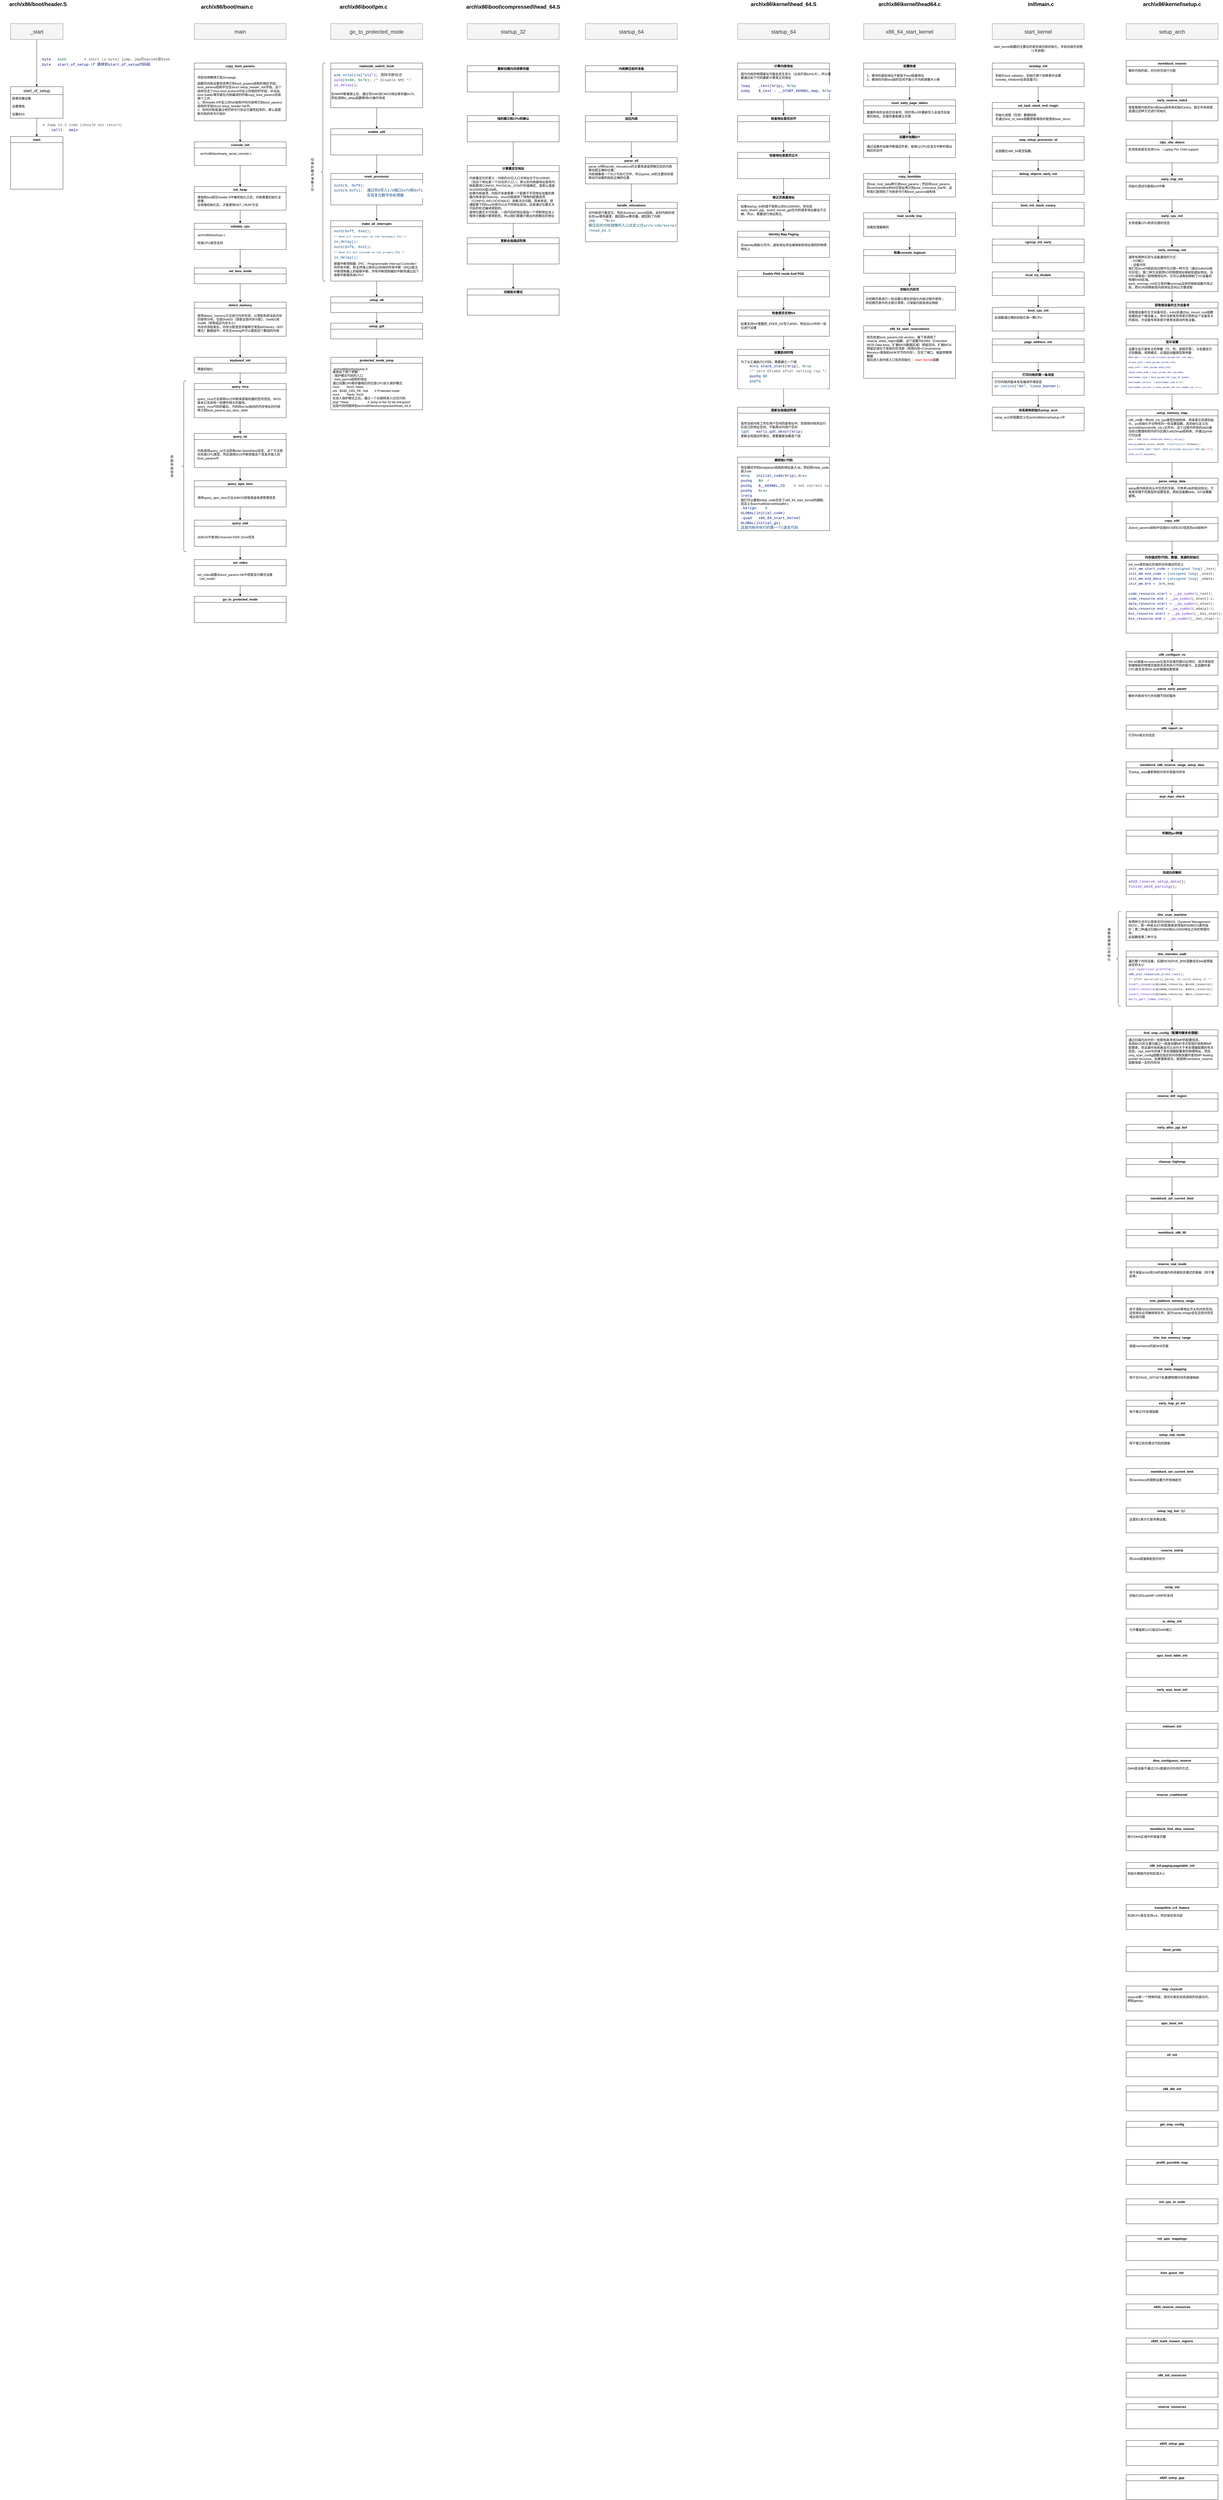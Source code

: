 <mxfile version="24.5.2" type="github">
  <diagram id="wFE0QG_FPsp0jaGvCLVb" name="Page-1">
    <mxGraphModel dx="1185" dy="632" grid="1" gridSize="10" guides="1" tooltips="1" connect="1" arrows="1" fold="1" page="1" pageScale="1" pageWidth="850" pageHeight="1100" math="0" shadow="0">
      <root>
        <mxCell id="0" />
        <mxCell id="1" parent="0" />
        <mxCell id="jPp7AaR7GWy1GO26mgqh-68" style="edgeStyle=orthogonalEdgeStyle;rounded=0;orthogonalLoop=1;jettySize=auto;html=1;" parent="1" source="jPp7AaR7GWy1GO26mgqh-54" target="jPp7AaR7GWy1GO26mgqh-56" edge="1">
          <mxGeometry relative="1" as="geometry" />
        </mxCell>
        <mxCell id="jPp7AaR7GWy1GO26mgqh-54" value="query_ist" style="swimlane;whiteSpace=wrap;html=1;" parent="1" vertex="1">
          <mxGeometry x="820" y="1730" width="350" height="130" as="geometry" />
        </mxCell>
        <mxCell id="jPp7AaR7GWy1GO26mgqh-55" value="&lt;div&gt;内核调用query_ist方法获取intel SpeedStep信息，这个方法首先检查CPU类型，然后调用0x15中断获取这个信息并放入到boot_params中&lt;/div&gt;" style="text;strokeColor=none;align=left;fillColor=none;html=1;verticalAlign=middle;whiteSpace=wrap;rounded=0;" parent="jPp7AaR7GWy1GO26mgqh-54" vertex="1">
          <mxGeometry x="10" y="30" width="330" height="100" as="geometry" />
        </mxCell>
        <mxCell id="215-eHgmbYdkAp0iwA8i-2" value="&lt;span style=&quot;font-weight: 700;&quot;&gt;&lt;font style=&quot;font-size: 20px;&quot;&gt;arch/x86/boot/header.S&lt;/font&gt;&lt;/span&gt;" style="text;strokeColor=none;align=center;fillColor=none;html=1;verticalAlign=middle;whiteSpace=wrap;rounded=0;" parent="1" vertex="1">
          <mxGeometry x="80" y="80" width="290" height="30" as="geometry" />
        </mxCell>
        <mxCell id="jPp7AaR7GWy1GO26mgqh-19" style="edgeStyle=orthogonalEdgeStyle;rounded=0;orthogonalLoop=1;jettySize=auto;html=1;entryX=0.5;entryY=0;entryDx=0;entryDy=0;" parent="1" source="215-eHgmbYdkAp0iwA8i-3" target="jPp7AaR7GWy1GO26mgqh-12" edge="1">
          <mxGeometry relative="1" as="geometry" />
        </mxCell>
        <mxCell id="215-eHgmbYdkAp0iwA8i-3" value="&lt;font style=&quot;font-size: 20px;&quot;&gt;_start&lt;/font&gt;" style="rounded=0;whiteSpace=wrap;html=1;fillColor=#f5f5f5;fontColor=#333333;strokeColor=#666666;" parent="1" vertex="1">
          <mxGeometry x="120" y="170" width="200" height="60" as="geometry" />
        </mxCell>
        <mxCell id="215-eHgmbYdkAp0iwA8i-7" value="main" style="swimlane;whiteSpace=wrap;html=1;" parent="1" vertex="1">
          <mxGeometry x="120" y="600" width="200" height="200" as="geometry" />
        </mxCell>
        <mxCell id="jPp7AaR7GWy1GO26mgqh-20" style="edgeStyle=orthogonalEdgeStyle;rounded=0;orthogonalLoop=1;jettySize=auto;html=1;entryX=0.5;entryY=0;entryDx=0;entryDy=0;" parent="1" source="jPp7AaR7GWy1GO26mgqh-12" target="215-eHgmbYdkAp0iwA8i-7" edge="1">
          <mxGeometry relative="1" as="geometry" />
        </mxCell>
        <mxCell id="jPp7AaR7GWy1GO26mgqh-12" value="&lt;span style=&quot;font-size: medium; text-align: left;&quot;&gt;start_of_setup&lt;/span&gt;" style="swimlane;fontStyle=0;childLayout=stackLayout;horizontal=1;startSize=30;horizontalStack=0;resizeParent=1;resizeParentMax=0;resizeLast=0;collapsible=1;marginBottom=0;whiteSpace=wrap;html=1;" parent="1" vertex="1">
          <mxGeometry x="120" y="410" width="200" height="120" as="geometry" />
        </mxCell>
        <mxCell id="jPp7AaR7GWy1GO26mgqh-13" value="段寄存器设置" style="text;strokeColor=none;fillColor=none;align=left;verticalAlign=middle;spacingLeft=4;spacingRight=4;overflow=hidden;points=[[0,0.5],[1,0.5]];portConstraint=eastwest;rotatable=0;whiteSpace=wrap;html=1;" parent="jPp7AaR7GWy1GO26mgqh-12" vertex="1">
          <mxGeometry y="30" width="200" height="30" as="geometry" />
        </mxCell>
        <mxCell id="jPp7AaR7GWy1GO26mgqh-14" value="设置堆栈" style="text;strokeColor=none;fillColor=none;align=left;verticalAlign=middle;spacingLeft=4;spacingRight=4;overflow=hidden;points=[[0,0.5],[1,0.5]];portConstraint=eastwest;rotatable=0;whiteSpace=wrap;html=1;" parent="jPp7AaR7GWy1GO26mgqh-12" vertex="1">
          <mxGeometry y="60" width="200" height="30" as="geometry" />
        </mxCell>
        <mxCell id="jPp7AaR7GWy1GO26mgqh-15" value="设置BSS" style="text;strokeColor=none;fillColor=none;align=left;verticalAlign=middle;spacingLeft=4;spacingRight=4;overflow=hidden;points=[[0,0.5],[1,0.5]];portConstraint=eastwest;rotatable=0;whiteSpace=wrap;html=1;" parent="jPp7AaR7GWy1GO26mgqh-12" vertex="1">
          <mxGeometry y="90" width="200" height="30" as="geometry" />
        </mxCell>
        <mxCell id="jPp7AaR7GWy1GO26mgqh-21" value="&lt;div style=&quot;color: #292929;background-color: #ffffff;font-family: Consolas, &#39;Courier New&#39;, monospace;font-weight: normal;font-size: 14px;line-height: 19px;white-space: pre;&quot;&gt;&lt;div&gt;&lt;span style=&quot;color: #515151;&quot;&gt;# Jump to C code (should not return)&lt;/span&gt;&lt;/div&gt;&lt;div&gt;&lt;span style=&quot;color: #292929;&quot;&gt;&amp;nbsp; &amp;nbsp; &lt;/span&gt;&lt;span style=&quot;color: #001080;&quot;&gt;calll&lt;/span&gt;&lt;span style=&quot;color: #292929;&quot;&gt; &amp;nbsp; &lt;/span&gt;&lt;span style=&quot;color: #001080;&quot;&gt;main&lt;/span&gt;&lt;/div&gt;&lt;/div&gt;" style="text;whiteSpace=wrap;html=1;" parent="1" vertex="1">
          <mxGeometry x="240" y="540" width="310" height="60" as="geometry" />
        </mxCell>
        <mxCell id="jPp7AaR7GWy1GO26mgqh-22" value="&lt;div style=&quot;background-color: rgb(255, 255, 255); line-height: 19px;&quot;&gt;&lt;div style=&quot;&quot;&gt;&lt;span style=&quot;color: rgb(0, 16, 128); font-family: Consolas, &amp;quot;Courier New&amp;quot;, monospace; font-size: 14px; font-weight: normal; white-space: pre;&quot;&gt;.byte&lt;/span&gt;&lt;span style=&quot;color: rgb(41, 41, 41); font-family: Consolas, &amp;quot;Courier New&amp;quot;, monospace; font-size: 14px; font-weight: normal; white-space: pre;&quot;&gt; &amp;nbsp; &lt;/span&gt;&lt;span style=&quot;color: rgb(9, 109, 72); font-family: Consolas, &amp;quot;Courier New&amp;quot;, monospace; font-size: 14px; font-weight: normal; white-space: pre;&quot;&gt;0xeb&lt;/span&gt;&lt;span style=&quot;color: rgb(41, 41, 41); font-family: Consolas, &amp;quot;Courier New&amp;quot;, monospace; font-size: 14px; font-weight: normal; white-space: pre;&quot;&gt; &amp;nbsp; &amp;nbsp; &amp;nbsp; &amp;nbsp;&lt;/span&gt;&lt;span style=&quot;color: rgb(81, 81, 81); font-family: Consolas, &amp;quot;Courier New&amp;quot;, monospace; font-size: 14px; font-weight: normal; white-space: pre;&quot;&gt;# short (2-byte) jump，&lt;/span&gt;&lt;font face=&quot;Consolas, Courier New, monospace&quot; color=&quot;#515151&quot;&gt;&lt;span style=&quot;font-size: 14px; white-space: pre;&quot;&gt;jmp的opcode是0xeb&lt;/span&gt;&lt;/font&gt;&lt;/div&gt;&lt;div style=&quot;&quot;&gt;&lt;span style=&quot;color: rgb(0, 16, 128); font-family: Consolas, &amp;quot;Courier New&amp;quot;, monospace; font-size: 14px; font-weight: normal; white-space: pre;&quot;&gt;.byte&lt;/span&gt;&lt;span style=&quot;color: rgb(41, 41, 41); font-family: Consolas, &amp;quot;Courier New&amp;quot;, monospace; font-size: 14px; font-weight: normal; white-space: pre;&quot;&gt; &amp;nbsp; &lt;/span&gt;&lt;span style=&quot;color: rgb(0, 16, 128); font-family: Consolas, &amp;quot;Courier New&amp;quot;, monospace; font-size: 14px; font-weight: normal; white-space: pre;&quot;&gt;start_of_setup&lt;/span&gt;&lt;span style=&quot;color: rgb(9, 109, 72); font-family: Consolas, &amp;quot;Courier New&amp;quot;, monospace; font-size: 14px; font-weight: normal; white-space: pre;&quot;&gt;-1&lt;/span&gt;&lt;span style=&quot;color: rgb(0, 16, 128); font-family: Consolas, &amp;quot;Courier New&amp;quot;, monospace; font-size: 14px; font-weight: normal; white-space: pre;&quot;&gt;f &lt;/span&gt;&lt;font face=&quot;Consolas, Courier New, monospace&quot; color=&quot;#001080&quot;&gt;&lt;span style=&quot;font-size: 14px; white-space: pre;&quot;&gt;跳转到start_of_setup代码段&lt;/span&gt;&lt;/font&gt;&lt;/div&gt;&lt;/div&gt;" style="text;whiteSpace=wrap;html=1;" parent="1" vertex="1">
          <mxGeometry x="230" y="290" width="500" height="60" as="geometry" />
        </mxCell>
        <mxCell id="jPp7AaR7GWy1GO26mgqh-23" value="&lt;span style=&quot;font-weight: 700;&quot;&gt;&lt;font style=&quot;font-size: 20px;&quot;&gt;arch/x86/boot/main.c&lt;/font&gt;&lt;/span&gt;" style="text;strokeColor=none;align=center;fillColor=none;html=1;verticalAlign=middle;whiteSpace=wrap;rounded=0;" parent="1" vertex="1">
          <mxGeometry x="800" y="90" width="290" height="30" as="geometry" />
        </mxCell>
        <mxCell id="jPp7AaR7GWy1GO26mgqh-24" value="&lt;font style=&quot;font-size: 20px;&quot;&gt;main&lt;/font&gt;" style="rounded=0;whiteSpace=wrap;html=1;fillColor=#f5f5f5;fontColor=#333333;strokeColor=#666666;" parent="1" vertex="1">
          <mxGeometry x="820" y="170" width="350" height="60" as="geometry" />
        </mxCell>
        <mxCell id="jPp7AaR7GWy1GO26mgqh-34" style="edgeStyle=orthogonalEdgeStyle;rounded=0;orthogonalLoop=1;jettySize=auto;html=1;" parent="1" source="jPp7AaR7GWy1GO26mgqh-25" target="jPp7AaR7GWy1GO26mgqh-30" edge="1">
          <mxGeometry relative="1" as="geometry" />
        </mxCell>
        <mxCell id="jPp7AaR7GWy1GO26mgqh-25" value="copy_boot_params" style="swimlane;whiteSpace=wrap;html=1;" parent="1" vertex="1">
          <mxGeometry x="820" y="320" width="350" height="220" as="geometry" />
        </mxCell>
        <mxCell id="jPp7AaR7GWy1GO26mgqh-26" value="将启动参数拷贝到zeropage" style="text;html=1;align=center;verticalAlign=middle;resizable=0;points=[];autosize=1;strokeColor=none;fillColor=none;" parent="jPp7AaR7GWy1GO26mgqh-25" vertex="1">
          <mxGeometry y="40" width="170" height="30" as="geometry" />
        </mxCell>
        <mxCell id="jPp7AaR7GWy1GO26mgqh-28" value="函数将内核设置信息拷贝到boot_praams结构的相应字段，boot_params结构中包含struct setup_header_hdr字段。这个结构包含了linux boot protocol中定义的相同的字段，并且由boot loader填写留在内核编译的时候copy_boot_params完成两个工作：&lt;div&gt;1、将header.S中定义的hdr结构中的内容拷贝到boot_params结构的字段struct setup_header hdr中。&lt;/div&gt;&lt;div&gt;2、如何内核是通过老的命令行协议已婚性起来的，那么就更新内核的命令行指针&lt;/div&gt;" style="text;strokeColor=none;align=left;fillColor=none;html=1;verticalAlign=middle;whiteSpace=wrap;rounded=0;" parent="jPp7AaR7GWy1GO26mgqh-25" vertex="1">
          <mxGeometry x="10" y="70" width="330" height="130" as="geometry" />
        </mxCell>
        <mxCell id="jPp7AaR7GWy1GO26mgqh-38" style="edgeStyle=orthogonalEdgeStyle;rounded=0;orthogonalLoop=1;jettySize=auto;html=1;entryX=0.5;entryY=0;entryDx=0;entryDy=0;" parent="1" source="jPp7AaR7GWy1GO26mgqh-30" target="jPp7AaR7GWy1GO26mgqh-35" edge="1">
          <mxGeometry relative="1" as="geometry" />
        </mxCell>
        <mxCell id="jPp7AaR7GWy1GO26mgqh-30" value="console_init" style="swimlane;whiteSpace=wrap;html=1;" parent="1" vertex="1">
          <mxGeometry x="820" y="620" width="350" height="90" as="geometry" />
        </mxCell>
        <mxCell id="jPp7AaR7GWy1GO26mgqh-31" value="arch\x86\boot\early_serial_console.c" style="text;html=1;align=center;verticalAlign=middle;resizable=0;points=[];autosize=1;strokeColor=none;fillColor=none;" parent="jPp7AaR7GWy1GO26mgqh-30" vertex="1">
          <mxGeometry x="10" y="30" width="220" height="30" as="geometry" />
        </mxCell>
        <mxCell id="n0Vx_WlOkcHuKILNx8sB-11" style="edgeStyle=orthogonalEdgeStyle;rounded=0;orthogonalLoop=1;jettySize=auto;html=1;entryX=0.5;entryY=0;entryDx=0;entryDy=0;" parent="1" source="jPp7AaR7GWy1GO26mgqh-35" target="jPp7AaR7GWy1GO26mgqh-39" edge="1">
          <mxGeometry relative="1" as="geometry" />
        </mxCell>
        <mxCell id="jPp7AaR7GWy1GO26mgqh-35" value="init_heap" style="swimlane;whiteSpace=wrap;html=1;" parent="1" vertex="1">
          <mxGeometry x="820" y="790" width="350" height="90" as="geometry" />
        </mxCell>
        <mxCell id="jPp7AaR7GWy1GO26mgqh-37" value="堆栈和bss段在header.S中被初始化之后，内核需要初始化全局堆。&lt;div&gt;全局堆初始化后，才能使用GET_HEAP方法&lt;/div&gt;" style="text;strokeColor=none;align=left;fillColor=none;html=1;verticalAlign=middle;whiteSpace=wrap;rounded=0;" parent="jPp7AaR7GWy1GO26mgqh-35" vertex="1">
          <mxGeometry x="10" y="20" width="330" height="70" as="geometry" />
        </mxCell>
        <mxCell id="jPp7AaR7GWy1GO26mgqh-45" style="edgeStyle=orthogonalEdgeStyle;rounded=0;orthogonalLoop=1;jettySize=auto;html=1;entryX=0.5;entryY=0;entryDx=0;entryDy=0;" parent="1" source="jPp7AaR7GWy1GO26mgqh-39" target="jPp7AaR7GWy1GO26mgqh-42" edge="1">
          <mxGeometry relative="1" as="geometry" />
        </mxCell>
        <mxCell id="jPp7AaR7GWy1GO26mgqh-39" value="validate_cpu" style="swimlane;whiteSpace=wrap;html=1;" parent="1" vertex="1">
          <mxGeometry x="820" y="930" width="350" height="100" as="geometry" />
        </mxCell>
        <mxCell id="jPp7AaR7GWy1GO26mgqh-41" value="arch\x86\boot\cpu.c" style="text;html=1;align=center;verticalAlign=middle;resizable=0;points=[];autosize=1;strokeColor=none;fillColor=none;" parent="jPp7AaR7GWy1GO26mgqh-39" vertex="1">
          <mxGeometry y="30" width="130" height="30" as="geometry" />
        </mxCell>
        <mxCell id="jPp7AaR7GWy1GO26mgqh-40" value="检查CPU是否支持" style="text;strokeColor=none;align=left;fillColor=none;html=1;verticalAlign=middle;whiteSpace=wrap;rounded=0;" parent="jPp7AaR7GWy1GO26mgqh-39" vertex="1">
          <mxGeometry x="10" y="60" width="330" height="30" as="geometry" />
        </mxCell>
        <mxCell id="jPp7AaR7GWy1GO26mgqh-50" style="edgeStyle=orthogonalEdgeStyle;rounded=0;orthogonalLoop=1;jettySize=auto;html=1;entryX=0.5;entryY=0;entryDx=0;entryDy=0;" parent="1" source="jPp7AaR7GWy1GO26mgqh-42" target="jPp7AaR7GWy1GO26mgqh-46" edge="1">
          <mxGeometry relative="1" as="geometry" />
        </mxCell>
        <mxCell id="jPp7AaR7GWy1GO26mgqh-42" value="set_bios_mode" style="swimlane;whiteSpace=wrap;html=1;" parent="1" vertex="1">
          <mxGeometry x="820" y="1100" width="350" height="60" as="geometry" />
        </mxCell>
        <mxCell id="jPp7AaR7GWy1GO26mgqh-46" value="detect_memory" style="swimlane;whiteSpace=wrap;html=1;" parent="1" vertex="1">
          <mxGeometry x="820" y="1230" width="350" height="130" as="geometry" />
        </mxCell>
        <mxCell id="jPp7AaR7GWy1GO26mgqh-47" value="使用detect_memory方法进行内存侦测，以得到系统当前内存的使用分布。包括0xe820（获取全部内存分配）、0xe801和0xe88（获取临近内存大小）&lt;div&gt;内存侦测结束后，内存分配信息将被希尔芙到e820entry（820模式）数据组中，并在在dmesg中可以看到这个数组的内容&lt;/div&gt;" style="text;strokeColor=none;align=left;fillColor=none;html=1;verticalAlign=middle;whiteSpace=wrap;rounded=0;" parent="jPp7AaR7GWy1GO26mgqh-46" vertex="1">
          <mxGeometry x="10" y="30" width="330" height="100" as="geometry" />
        </mxCell>
        <mxCell id="jPp7AaR7GWy1GO26mgqh-64" style="edgeStyle=orthogonalEdgeStyle;rounded=0;orthogonalLoop=1;jettySize=auto;html=1;" parent="1" source="jPp7AaR7GWy1GO26mgqh-48" target="jPp7AaR7GWy1GO26mgqh-52" edge="1">
          <mxGeometry relative="1" as="geometry" />
        </mxCell>
        <mxCell id="jPp7AaR7GWy1GO26mgqh-48" value="keyboard_init" style="swimlane;whiteSpace=wrap;html=1;" parent="1" vertex="1">
          <mxGeometry x="820" y="1440" width="350" height="60" as="geometry" />
        </mxCell>
        <mxCell id="jPp7AaR7GWy1GO26mgqh-49" value="键盘初始化" style="text;strokeColor=none;align=left;fillColor=none;html=1;verticalAlign=middle;whiteSpace=wrap;rounded=0;" parent="jPp7AaR7GWy1GO26mgqh-48" vertex="1">
          <mxGeometry x="10" y="30" width="330" height="30" as="geometry" />
        </mxCell>
        <mxCell id="jPp7AaR7GWy1GO26mgqh-51" style="edgeStyle=orthogonalEdgeStyle;rounded=0;orthogonalLoop=1;jettySize=auto;html=1;entryX=0.5;entryY=0;entryDx=0;entryDy=0;" parent="1" source="jPp7AaR7GWy1GO26mgqh-47" target="jPp7AaR7GWy1GO26mgqh-48" edge="1">
          <mxGeometry relative="1" as="geometry" />
        </mxCell>
        <mxCell id="jPp7AaR7GWy1GO26mgqh-69" style="edgeStyle=orthogonalEdgeStyle;rounded=0;orthogonalLoop=1;jettySize=auto;html=1;entryX=0.5;entryY=0;entryDx=0;entryDy=0;" parent="1" source="jPp7AaR7GWy1GO26mgqh-56" target="jPp7AaR7GWy1GO26mgqh-58" edge="1">
          <mxGeometry relative="1" as="geometry" />
        </mxCell>
        <mxCell id="jPp7AaR7GWy1GO26mgqh-56" value="query_apm_bios" style="swimlane;whiteSpace=wrap;html=1;" parent="1" vertex="1">
          <mxGeometry x="820" y="1910" width="350" height="100" as="geometry" />
        </mxCell>
        <mxCell id="jPp7AaR7GWy1GO26mgqh-57" value="&lt;div&gt;调用query_apm_bios方法从BIOS获取高级电源管理信息&lt;/div&gt;" style="text;strokeColor=none;align=left;fillColor=none;html=1;verticalAlign=middle;whiteSpace=wrap;rounded=0;" parent="jPp7AaR7GWy1GO26mgqh-56" vertex="1">
          <mxGeometry x="10" y="30" width="330" height="70" as="geometry" />
        </mxCell>
        <mxCell id="jPp7AaR7GWy1GO26mgqh-72" style="edgeStyle=orthogonalEdgeStyle;rounded=0;orthogonalLoop=1;jettySize=auto;html=1;entryX=0.5;entryY=0;entryDx=0;entryDy=0;" parent="1" source="jPp7AaR7GWy1GO26mgqh-58" target="jPp7AaR7GWy1GO26mgqh-70" edge="1">
          <mxGeometry relative="1" as="geometry" />
        </mxCell>
        <mxCell id="jPp7AaR7GWy1GO26mgqh-58" value="query_edd" style="swimlane;whiteSpace=wrap;html=1;" parent="1" vertex="1">
          <mxGeometry x="820" y="2060" width="350" height="100" as="geometry" />
        </mxCell>
        <mxCell id="jPp7AaR7GWy1GO26mgqh-59" value="&lt;div&gt;从BIOS中查询Enhanced DISK Drive信息&lt;/div&gt;" style="text;strokeColor=none;align=left;fillColor=none;html=1;verticalAlign=middle;whiteSpace=wrap;rounded=0;" parent="jPp7AaR7GWy1GO26mgqh-58" vertex="1">
          <mxGeometry x="10" y="30" width="330" height="70" as="geometry" />
        </mxCell>
        <mxCell id="jPp7AaR7GWy1GO26mgqh-67" style="edgeStyle=orthogonalEdgeStyle;rounded=0;orthogonalLoop=1;jettySize=auto;html=1;entryX=0.5;entryY=0;entryDx=0;entryDy=0;" parent="1" source="jPp7AaR7GWy1GO26mgqh-52" target="jPp7AaR7GWy1GO26mgqh-54" edge="1">
          <mxGeometry relative="1" as="geometry" />
        </mxCell>
        <mxCell id="jPp7AaR7GWy1GO26mgqh-52" value="query_mca" style="swimlane;whiteSpace=wrap;html=1;" parent="1" vertex="1">
          <mxGeometry x="820" y="1540" width="350" height="130" as="geometry" />
        </mxCell>
        <mxCell id="jPp7AaR7GWy1GO26mgqh-53" value="&lt;div&gt;query_mca方法调用0x15中断来获取机器的型号信息、BIOS版本以及其他一些硬件相关的属性。&lt;/div&gt;&lt;div&gt;query_mca代码的最后，代码将es:bx指向的内存地址的内容拷贝到boot_params.sys_desc_table&lt;/div&gt;" style="text;strokeColor=none;align=left;fillColor=none;html=1;verticalAlign=middle;whiteSpace=wrap;rounded=0;" parent="jPp7AaR7GWy1GO26mgqh-52" vertex="1">
          <mxGeometry x="10" y="30" width="330" height="100" as="geometry" />
        </mxCell>
        <mxCell id="n0Vx_WlOkcHuKILNx8sB-1" style="edgeStyle=orthogonalEdgeStyle;rounded=0;orthogonalLoop=1;jettySize=auto;html=1;" parent="1" source="jPp7AaR7GWy1GO26mgqh-70" target="jPp7AaR7GWy1GO26mgqh-75" edge="1">
          <mxGeometry relative="1" as="geometry" />
        </mxCell>
        <mxCell id="jPp7AaR7GWy1GO26mgqh-70" value="set_video" style="swimlane;whiteSpace=wrap;html=1;" parent="1" vertex="1">
          <mxGeometry x="820" y="2210" width="350" height="100" as="geometry" />
        </mxCell>
        <mxCell id="jPp7AaR7GWy1GO26mgqh-71" value="&lt;div&gt;set_video函数从boot_params.hdr中获取显示模式设置（vid_mode）&lt;/div&gt;" style="text;strokeColor=none;align=left;fillColor=none;html=1;verticalAlign=middle;whiteSpace=wrap;rounded=0;" parent="jPp7AaR7GWy1GO26mgqh-70" vertex="1">
          <mxGeometry x="10" y="30" width="330" height="70" as="geometry" />
        </mxCell>
        <mxCell id="jPp7AaR7GWy1GO26mgqh-73" value="" style="shape=curlyBracket;whiteSpace=wrap;html=1;rounded=1;labelPosition=left;verticalLabelPosition=middle;align=right;verticalAlign=middle;" parent="1" vertex="1">
          <mxGeometry x="770" y="1530" width="20" height="650" as="geometry" />
        </mxCell>
        <mxCell id="jPp7AaR7GWy1GO26mgqh-61" value="获取系统信息" style="text;strokeColor=none;align=center;fillColor=none;html=1;verticalAlign=middle;whiteSpace=wrap;rounded=0;" parent="1" vertex="1">
          <mxGeometry x="730" y="1840" width="10" height="30" as="geometry" />
        </mxCell>
        <mxCell id="jPp7AaR7GWy1GO26mgqh-75" value="go_to_protected_mode" style="swimlane;whiteSpace=wrap;html=1;" parent="1" vertex="1">
          <mxGeometry x="820" y="2350" width="350" height="100" as="geometry" />
        </mxCell>
        <mxCell id="n0Vx_WlOkcHuKILNx8sB-2" value="&lt;font style=&quot;font-size: 20px;&quot;&gt;go_to_protected_mode&lt;/font&gt;" style="rounded=0;whiteSpace=wrap;html=1;fillColor=#f5f5f5;fontColor=#333333;strokeColor=#666666;" parent="1" vertex="1">
          <mxGeometry x="1340" y="170" width="350" height="60" as="geometry" />
        </mxCell>
        <mxCell id="n0Vx_WlOkcHuKILNx8sB-13" style="edgeStyle=orthogonalEdgeStyle;rounded=0;orthogonalLoop=1;jettySize=auto;html=1;entryX=0.5;entryY=0;entryDx=0;entryDy=0;" parent="1" source="n0Vx_WlOkcHuKILNx8sB-3" target="n0Vx_WlOkcHuKILNx8sB-8" edge="1">
          <mxGeometry relative="1" as="geometry" />
        </mxCell>
        <mxCell id="n0Vx_WlOkcHuKILNx8sB-3" value="realmode_switch_hook" style="swimlane;whiteSpace=wrap;html=1;" parent="1" vertex="1">
          <mxGeometry x="1340" y="320" width="350" height="170" as="geometry" />
        </mxCell>
        <mxCell id="n0Vx_WlOkcHuKILNx8sB-4" value="&lt;div style=&quot;color: rgb(41, 41, 41); background-color: rgb(255, 255, 255); font-family: Consolas, &amp;quot;Courier New&amp;quot;, monospace; font-size: 14px; line-height: 19px; white-space-collapse: preserve;&quot;&gt;&lt;div style=&quot;&quot;&gt;&lt;span style=&quot;color: #0f4a85;&quot;&gt;asm&lt;/span&gt; &lt;span style=&quot;color: #0f4a85;&quot;&gt;volatile&lt;/span&gt;(&lt;span style=&quot;color: #0f4a85;&quot;&gt;&quot;&lt;/span&gt;&lt;span style=&quot;color: #001080;&quot;&gt;cli&lt;/span&gt;&lt;span style=&quot;color: #0f4a85;&quot;&gt;&quot;&lt;/span&gt;); 清除中断标志&lt;/div&gt;&lt;div style=&quot;&quot;&gt;&lt;span style=&quot;color: rgb(94, 44, 188);&quot;&gt;outb&lt;/span&gt;(&lt;span style=&quot;color: rgb(9, 109, 72);&quot;&gt;0x80&lt;/span&gt;, &lt;span style=&quot;color: rgb(9, 109, 72);&quot;&gt;0x70&lt;/span&gt;);&lt;span style=&quot;color: rgb(81, 81, 81);&quot;&gt; /* Disable NMI */&lt;/span&gt;&lt;/div&gt;&lt;div&gt;&lt;span style=&quot;color: #5e2cbc;&quot;&gt;io_delay&lt;/span&gt;();&lt;/div&gt;&lt;/div&gt;" style="text;html=1;align=left;verticalAlign=middle;resizable=0;points=[];autosize=1;strokeColor=none;fillColor=none;" parent="n0Vx_WlOkcHuKILNx8sB-3" vertex="1">
          <mxGeometry x="10" y="30" width="290" height="70" as="geometry" />
        </mxCell>
        <mxCell id="n0Vx_WlOkcHuKILNx8sB-6" value="在NMI中断被禁止后，通过写0x80进CMOS地址寄存器0x70，然后调用io_delay函数等待I/O操作完成" style="text;strokeColor=none;align=left;fillColor=none;html=1;verticalAlign=middle;whiteSpace=wrap;rounded=0;" parent="n0Vx_WlOkcHuKILNx8sB-3" vertex="1">
          <mxGeometry y="110" width="335" height="30" as="geometry" />
        </mxCell>
        <mxCell id="n0Vx_WlOkcHuKILNx8sB-21" style="edgeStyle=orthogonalEdgeStyle;rounded=0;orthogonalLoop=1;jettySize=auto;html=1;entryX=0.5;entryY=0;entryDx=0;entryDy=0;" parent="1" source="n0Vx_WlOkcHuKILNx8sB-8" target="n0Vx_WlOkcHuKILNx8sB-12" edge="1">
          <mxGeometry relative="1" as="geometry" />
        </mxCell>
        <mxCell id="n0Vx_WlOkcHuKILNx8sB-8" value="enable_a20" style="swimlane;whiteSpace=wrap;html=1;" parent="1" vertex="1">
          <mxGeometry x="1340" y="570" width="350" height="100" as="geometry" />
        </mxCell>
        <mxCell id="n0Vx_WlOkcHuKILNx8sB-22" style="edgeStyle=orthogonalEdgeStyle;rounded=0;orthogonalLoop=1;jettySize=auto;html=1;entryX=0.5;entryY=0;entryDx=0;entryDy=0;" parent="1" source="n0Vx_WlOkcHuKILNx8sB-12" target="n0Vx_WlOkcHuKILNx8sB-15" edge="1">
          <mxGeometry relative="1" as="geometry" />
        </mxCell>
        <mxCell id="n0Vx_WlOkcHuKILNx8sB-12" value="reset_processor" style="swimlane;whiteSpace=wrap;html=1;" parent="1" vertex="1">
          <mxGeometry x="1340" y="740" width="350" height="120" as="geometry" />
        </mxCell>
        <mxCell id="n0Vx_WlOkcHuKILNx8sB-14" value="&lt;div style=&quot;background-color: rgb(255, 255, 255); font-family: Consolas, &amp;quot;Courier New&amp;quot;, monospace; font-size: 14px; line-height: 19px; white-space-collapse: preserve;&quot;&gt;&lt;div style=&quot;&quot;&gt;&lt;font color=&quot;#0f4a85&quot;&gt;outb(0, 0xf0);&lt;/font&gt;&lt;/div&gt;&lt;div style=&quot;&quot;&gt;&lt;font color=&quot;#0f4a85&quot;&gt;outb(0,0xf1);  通过将0写入I/O端口0xf0和0xf1&lt;/font&gt;&lt;/div&gt;&lt;div style=&quot;&quot;&gt;&lt;font color=&quot;#0f4a85&quot;&gt;               实现复位数字协处理器&lt;/font&gt;&lt;/div&gt;&lt;/div&gt;" style="text;html=1;align=left;verticalAlign=middle;resizable=0;points=[];autosize=1;strokeColor=none;fillColor=none;" parent="n0Vx_WlOkcHuKILNx8sB-12" vertex="1">
          <mxGeometry x="10" y="30" width="340" height="70" as="geometry" />
        </mxCell>
        <mxCell id="n0Vx_WlOkcHuKILNx8sB-30" style="edgeStyle=orthogonalEdgeStyle;rounded=0;orthogonalLoop=1;jettySize=auto;html=1;entryX=0.5;entryY=0;entryDx=0;entryDy=0;" parent="1" source="n0Vx_WlOkcHuKILNx8sB-15" target="n0Vx_WlOkcHuKILNx8sB-25" edge="1">
          <mxGeometry relative="1" as="geometry" />
        </mxCell>
        <mxCell id="n0Vx_WlOkcHuKILNx8sB-15" value="make_all_interrupts" style="swimlane;whiteSpace=wrap;html=1;" parent="1" vertex="1">
          <mxGeometry x="1340" y="920" width="350" height="230" as="geometry" />
        </mxCell>
        <mxCell id="n0Vx_WlOkcHuKILNx8sB-16" value="&lt;div style=&quot;background-color: rgb(255, 255, 255); line-height: 19px;&quot;&gt;&lt;div style=&quot;&quot;&gt;&lt;font face=&quot;Consolas, Courier New, monospace&quot; color=&quot;#0f4a85&quot;&gt;&lt;span style=&quot;font-size: 14px; white-space-collapse: preserve;&quot;&gt;outb(0xff, 0xa1);&lt;/span&gt;&lt;/font&gt;&lt;/div&gt;&lt;div style=&quot;&quot;&gt;&lt;font style=&quot;font-size: 10px;&quot; face=&quot;Consolas, Courier New, monospace&quot; color=&quot;#0f4a85&quot;&gt;&lt;span style=&quot;white-space-collapse: preserve;&quot;&gt;/* Mask all interrupts on the secondary PIC */&lt;/span&gt;&lt;/font&gt;&lt;/div&gt;&lt;div style=&quot;&quot;&gt;&lt;font face=&quot;Consolas, Courier New, monospace&quot; color=&quot;#0f4a85&quot;&gt;&lt;span style=&quot;font-size: 14px; white-space-collapse: preserve;&quot;&gt;io_delay();&lt;br&gt;outb(0xfb, 0x21);&#x9;&lt;/span&gt;&lt;/font&gt;&lt;/div&gt;&lt;div style=&quot;&quot;&gt;&lt;font face=&quot;Consolas, Courier New, monospace&quot; color=&quot;#0f4a85&quot;&gt;&lt;span style=&quot;white-space-collapse: preserve;&quot;&gt;&lt;font style=&quot;font-size: 10px;&quot;&gt;/* Mask all but cascade on the primary PIC */&lt;br&gt;&lt;/font&gt;&lt;span style=&quot;font-size: 14px;&quot;&gt;io_delay();&lt;/span&gt;&lt;/span&gt;&lt;/font&gt;&lt;/div&gt;&lt;div style=&quot;&quot;&gt;&lt;/div&gt;&lt;/div&gt;" style="text;html=1;align=left;verticalAlign=middle;resizable=0;points=[];autosize=1;strokeColor=none;fillColor=none;" parent="n0Vx_WlOkcHuKILNx8sB-15" vertex="1">
          <mxGeometry x="10" y="25" width="280" height="130" as="geometry" />
        </mxCell>
        <mxCell id="n0Vx_WlOkcHuKILNx8sB-20" value="屏蔽中断控制器（PIC：Programmable Interrupt Controller）的所有中断，和主终端上除IRQ2异味的所有中断（IRQ2是主中断控制器上的级联中断，所有中断控制器的中断将通过这个级联中断报告给CPU）" style="text;strokeColor=none;align=left;fillColor=none;html=1;verticalAlign=middle;whiteSpace=wrap;rounded=0;" parent="n0Vx_WlOkcHuKILNx8sB-15" vertex="1">
          <mxGeometry x="10" y="170" width="330" height="30" as="geometry" />
        </mxCell>
        <mxCell id="n0Vx_WlOkcHuKILNx8sB-23" value="" style="shape=curlyBracket;whiteSpace=wrap;html=1;rounded=1;labelPosition=left;verticalLabelPosition=middle;align=right;verticalAlign=middle;" parent="1" vertex="1">
          <mxGeometry x="1300" y="320" width="20" height="830" as="geometry" />
        </mxCell>
        <mxCell id="n0Vx_WlOkcHuKILNx8sB-24" value="切保护模式准备工作" style="text;strokeColor=none;align=center;fillColor=none;html=1;verticalAlign=middle;whiteSpace=wrap;rounded=0;" parent="1" vertex="1">
          <mxGeometry x="1265" y="730" width="10" height="30" as="geometry" />
        </mxCell>
        <mxCell id="n0Vx_WlOkcHuKILNx8sB-31" style="edgeStyle=orthogonalEdgeStyle;rounded=0;orthogonalLoop=1;jettySize=auto;html=1;entryX=0.5;entryY=0;entryDx=0;entryDy=0;" parent="1" source="n0Vx_WlOkcHuKILNx8sB-25" target="n0Vx_WlOkcHuKILNx8sB-26" edge="1">
          <mxGeometry relative="1" as="geometry" />
        </mxCell>
        <mxCell id="n0Vx_WlOkcHuKILNx8sB-25" value="setup_idt" style="swimlane;whiteSpace=wrap;html=1;" parent="1" vertex="1">
          <mxGeometry x="1340" y="1210" width="350" height="60" as="geometry" />
        </mxCell>
        <mxCell id="n0Vx_WlOkcHuKILNx8sB-32" style="edgeStyle=orthogonalEdgeStyle;rounded=0;orthogonalLoop=1;jettySize=auto;html=1;entryX=0.5;entryY=0;entryDx=0;entryDy=0;" parent="1" source="n0Vx_WlOkcHuKILNx8sB-26" target="n0Vx_WlOkcHuKILNx8sB-27" edge="1">
          <mxGeometry relative="1" as="geometry" />
        </mxCell>
        <mxCell id="n0Vx_WlOkcHuKILNx8sB-26" value="setup_gdt" style="swimlane;whiteSpace=wrap;html=1;" parent="1" vertex="1">
          <mxGeometry x="1340" y="1310" width="350" height="60" as="geometry" />
        </mxCell>
        <mxCell id="n0Vx_WlOkcHuKILNx8sB-27" value="protected_mode_jump" style="swimlane;whiteSpace=wrap;html=1;" parent="1" vertex="1">
          <mxGeometry x="1340" y="1440" width="350" height="200" as="geometry" />
        </mxCell>
        <mxCell id="n0Vx_WlOkcHuKILNx8sB-28" value="arch\x86\boot\pmjump.S" style="text;html=1;align=center;verticalAlign=middle;resizable=0;points=[];autosize=1;strokeColor=none;fillColor=none;" parent="n0Vx_WlOkcHuKILNx8sB-27" vertex="1">
          <mxGeometry y="30" width="150" height="30" as="geometry" />
        </mxCell>
        <mxCell id="n0Vx_WlOkcHuKILNx8sB-29" value="接受如下两个参数：&lt;div&gt;- 保护模式代码的入口&lt;/div&gt;&lt;div&gt;- boot_parms结构的地址&lt;/div&gt;&lt;div&gt;通过设置CR0寄存器相应的位是CPU进入保护模式&lt;/div&gt;&lt;div&gt;&lt;div&gt;&lt;span style=&quot;white-space: normal;&quot;&gt;movl&lt;span style=&quot;white-space:pre&quot;&gt;&#x9;&lt;/span&gt;%cr0, %edx&lt;/span&gt;&lt;/div&gt;&lt;div&gt;&lt;span style=&quot;white-space: normal;&quot;&gt;orb&lt;span style=&quot;white-space:pre&quot;&gt;&#x9;&lt;/span&gt;$X86_CR0_PE, %dl&lt;span style=&quot;white-space:pre&quot;&gt;&#x9;&lt;/span&gt;# Protected mode&lt;/span&gt;&lt;/div&gt;&lt;div&gt;&lt;span style=&quot;white-space: normal;&quot;&gt;movl&lt;span style=&quot;white-space:pre&quot;&gt;&#x9;&lt;/span&gt;%edx, %cr0&lt;/span&gt;&lt;/div&gt;&lt;/div&gt;&lt;div&gt;在进入保护模式之后，通过一个长跳转进入32位代码&lt;/div&gt;&lt;div&gt;jmpl&lt;span style=&quot;white-space:pre&quot;&gt;&#x9;&lt;/span&gt;*%eax&lt;span style=&quot;white-space:pre&quot;&gt;&#x9;&#x9;&#x9;&lt;/span&gt;# Jump to the 32-bit entrypoint&lt;br&gt;&lt;/div&gt;&lt;div&gt;这段代码将跳转到arch\x86\boot\compressed\head_64.S&lt;/div&gt;" style="text;strokeColor=none;align=left;fillColor=none;html=1;verticalAlign=middle;whiteSpace=wrap;rounded=0;" parent="n0Vx_WlOkcHuKILNx8sB-27" vertex="1">
          <mxGeometry x="5" y="60" width="330" height="120" as="geometry" />
        </mxCell>
        <mxCell id="n0Vx_WlOkcHuKILNx8sB-33" value="&lt;span style=&quot;font-size: 20px;&quot;&gt;&lt;b&gt;arch\x86\boot\pm.c&lt;/b&gt;&lt;/span&gt;" style="text;strokeColor=none;align=center;fillColor=none;html=1;verticalAlign=middle;whiteSpace=wrap;rounded=0;" parent="1" vertex="1">
          <mxGeometry x="1320" y="90" width="290" height="30" as="geometry" />
        </mxCell>
        <mxCell id="n0Vx_WlOkcHuKILNx8sB-34" value="&lt;span style=&quot;font-size: 20px;&quot;&gt;&lt;b&gt;arch\x86\boot\compressed\head_64.S&lt;/b&gt;&lt;/span&gt;" style="text;strokeColor=none;align=center;fillColor=none;html=1;verticalAlign=middle;whiteSpace=wrap;rounded=0;" parent="1" vertex="1">
          <mxGeometry x="1890" y="90" width="290" height="30" as="geometry" />
        </mxCell>
        <mxCell id="n0Vx_WlOkcHuKILNx8sB-35" value="&lt;font style=&quot;font-size: 20px;&quot;&gt;startup_32&lt;/font&gt;" style="rounded=0;whiteSpace=wrap;html=1;fillColor=#f5f5f5;fontColor=#333333;strokeColor=#666666;" parent="1" vertex="1">
          <mxGeometry x="1860" y="170" width="350" height="60" as="geometry" />
        </mxCell>
        <mxCell id="n0Vx_WlOkcHuKILNx8sB-40" style="edgeStyle=orthogonalEdgeStyle;rounded=0;orthogonalLoop=1;jettySize=auto;html=1;" parent="1" source="n0Vx_WlOkcHuKILNx8sB-36" target="n0Vx_WlOkcHuKILNx8sB-37" edge="1">
          <mxGeometry relative="1" as="geometry" />
        </mxCell>
        <mxCell id="n0Vx_WlOkcHuKILNx8sB-36" value="重新加载内存段寄存器" style="swimlane;whiteSpace=wrap;html=1;" parent="1" vertex="1">
          <mxGeometry x="1860" y="330" width="350" height="100" as="geometry" />
        </mxCell>
        <mxCell id="n0Vx_WlOkcHuKILNx8sB-41" style="edgeStyle=orthogonalEdgeStyle;rounded=0;orthogonalLoop=1;jettySize=auto;html=1;entryX=0.5;entryY=0;entryDx=0;entryDy=0;" parent="1" source="n0Vx_WlOkcHuKILNx8sB-37" target="n0Vx_WlOkcHuKILNx8sB-38" edge="1">
          <mxGeometry relative="1" as="geometry" />
        </mxCell>
        <mxCell id="n0Vx_WlOkcHuKILNx8sB-37" value="栈的建立和CPU的确认" style="swimlane;whiteSpace=wrap;html=1;" parent="1" vertex="1">
          <mxGeometry x="1860" y="520" width="350" height="100" as="geometry" />
        </mxCell>
        <mxCell id="n0Vx_WlOkcHuKILNx8sB-44" style="edgeStyle=orthogonalEdgeStyle;rounded=0;orthogonalLoop=1;jettySize=auto;html=1;entryX=0.5;entryY=0;entryDx=0;entryDy=0;" parent="1" source="n0Vx_WlOkcHuKILNx8sB-38" target="n0Vx_WlOkcHuKILNx8sB-42" edge="1">
          <mxGeometry relative="1" as="geometry" />
        </mxCell>
        <mxCell id="n0Vx_WlOkcHuKILNx8sB-38" value="计算重定位地址" style="swimlane;whiteSpace=wrap;html=1;" parent="1" vertex="1">
          <mxGeometry x="1860" y="710" width="350" height="220" as="geometry" />
        </mxCell>
        <mxCell id="n0Vx_WlOkcHuKILNx8sB-39" value="内核重定位的意义：内核的32位入口点地址位于0x100000,（但这个地址是一个32位的入口，）。默认的内核基地址是有内核配置项CONFIG_PHYSICAL_START的值确定，其默认值是0x1000000或16MB。&lt;div&gt;如果内核崩溃，内核开发者需要一个配置于不同地址加载的救援内核来进行kdump，linux内核提供了特殊的配置选项（CONFIG_RELOCATABLE）来解决次问题。简单来说，想通配置下的linux内核可以从不同地址启动，这是通过位置无关代码的形式编译得到的。&lt;/div&gt;&lt;div&gt;使用位置无关代码是，一段代码的地址是由一个控制地址加上程序计数器计算得到的。所以我们需要计算出内核解压的地址&lt;/div&gt;" style="text;strokeColor=none;align=left;fillColor=none;html=1;verticalAlign=middle;whiteSpace=wrap;rounded=0;" parent="n0Vx_WlOkcHuKILNx8sB-38" vertex="1">
          <mxGeometry x="6" y="35" width="330" height="170" as="geometry" />
        </mxCell>
        <mxCell id="n0Vx_WlOkcHuKILNx8sB-45" style="edgeStyle=orthogonalEdgeStyle;rounded=0;orthogonalLoop=1;jettySize=auto;html=1;entryX=0.5;entryY=0;entryDx=0;entryDy=0;" parent="1" source="n0Vx_WlOkcHuKILNx8sB-42" target="n0Vx_WlOkcHuKILNx8sB-43" edge="1">
          <mxGeometry relative="1" as="geometry" />
        </mxCell>
        <mxCell id="n0Vx_WlOkcHuKILNx8sB-42" value="更新全局描述符表" style="swimlane;whiteSpace=wrap;html=1;" parent="1" vertex="1">
          <mxGeometry x="1860" y="985" width="350" height="100" as="geometry" />
        </mxCell>
        <mxCell id="n0Vx_WlOkcHuKILNx8sB-43" value="切换到长模式" style="swimlane;whiteSpace=wrap;html=1;" parent="1" vertex="1">
          <mxGeometry x="1860" y="1180" width="350" height="100" as="geometry" />
        </mxCell>
        <mxCell id="n0Vx_WlOkcHuKILNx8sB-46" value="&lt;font style=&quot;font-size: 20px;&quot;&gt;startup_64&lt;/font&gt;" style="rounded=0;whiteSpace=wrap;html=1;fillColor=#f5f5f5;fontColor=#333333;strokeColor=#666666;" parent="1" vertex="1">
          <mxGeometry x="2310" y="170" width="350" height="60" as="geometry" />
        </mxCell>
        <mxCell id="n0Vx_WlOkcHuKILNx8sB-51" style="edgeStyle=orthogonalEdgeStyle;rounded=0;orthogonalLoop=1;jettySize=auto;html=1;" parent="1" source="n0Vx_WlOkcHuKILNx8sB-47" target="n0Vx_WlOkcHuKILNx8sB-48" edge="1">
          <mxGeometry relative="1" as="geometry" />
        </mxCell>
        <mxCell id="n0Vx_WlOkcHuKILNx8sB-47" value="内核解压前的准备" style="swimlane;whiteSpace=wrap;html=1;" parent="1" vertex="1">
          <mxGeometry x="2310" y="330" width="350" height="100" as="geometry" />
        </mxCell>
        <mxCell id="n0Vx_WlOkcHuKILNx8sB-52" style="edgeStyle=orthogonalEdgeStyle;rounded=0;orthogonalLoop=1;jettySize=auto;html=1;entryX=0.5;entryY=0;entryDx=0;entryDy=0;" parent="1" source="n0Vx_WlOkcHuKILNx8sB-48" target="n0Vx_WlOkcHuKILNx8sB-49" edge="1">
          <mxGeometry relative="1" as="geometry" />
        </mxCell>
        <mxCell id="n0Vx_WlOkcHuKILNx8sB-48" value="加压内核" style="swimlane;whiteSpace=wrap;html=1;" parent="1" vertex="1">
          <mxGeometry x="2310" y="520" width="350" height="100" as="geometry" />
        </mxCell>
        <mxCell id="n0Vx_WlOkcHuKILNx8sB-53" style="edgeStyle=orthogonalEdgeStyle;rounded=0;orthogonalLoop=1;jettySize=auto;html=1;entryX=0.5;entryY=0;entryDx=0;entryDy=0;" parent="1" source="n0Vx_WlOkcHuKILNx8sB-49" target="n0Vx_WlOkcHuKILNx8sB-50" edge="1">
          <mxGeometry relative="1" as="geometry" />
        </mxCell>
        <mxCell id="n0Vx_WlOkcHuKILNx8sB-49" value="parse_elf" style="swimlane;whiteSpace=wrap;html=1;" parent="1" vertex="1">
          <mxGeometry x="2310" y="680" width="350" height="100" as="geometry" />
        </mxCell>
        <mxCell id="n0Vx_WlOkcHuKILNx8sB-54" value="&lt;div&gt;parse_elf和handle_relocations的主要用途是把解压后的内核移动到正确的位置。&lt;/div&gt;&lt;div&gt;内核镜像是一个ELF可执行文件，所以parse_elf的主要目标是移动可加载的段到正确的位置&lt;/div&gt;" style="text;strokeColor=none;align=left;fillColor=none;html=1;verticalAlign=middle;whiteSpace=wrap;rounded=0;" parent="n0Vx_WlOkcHuKILNx8sB-49" vertex="1">
          <mxGeometry x="10" y="20" width="330" height="70" as="geometry" />
        </mxCell>
        <mxCell id="n0Vx_WlOkcHuKILNx8sB-50" value="handle_relocations" style="swimlane;whiteSpace=wrap;html=1;" parent="1" vertex="1">
          <mxGeometry x="2310" y="850" width="350" height="150" as="geometry" />
        </mxCell>
        <mxCell id="n0Vx_WlOkcHuKILNx8sB-55" value="&lt;div&gt;对内核进行重定位，然后从extract_kernel回来，此时内核的地址在rax寄存器里，跳回到rax寄存器，就回到了内核&lt;/div&gt;&lt;div&gt;&lt;div style=&quot;color: rgb(41, 41, 41); background-color: rgb(255, 255, 255); font-family: Consolas, &amp;quot;Courier New&amp;quot;, monospace; font-size: 14px; line-height: 19px; white-space: pre;&quot;&gt;&lt;span style=&quot;color: #0f4a85;&quot;&gt;jmp &amp;nbsp; &amp;nbsp;&lt;/span&gt;*%&lt;span style=&quot;color: #185e73;&quot;&gt;rax&lt;/span&gt;&lt;/div&gt;&lt;/div&gt;&lt;div style=&quot;background-color: rgb(255, 255, 255); font-family: Consolas, &amp;quot;Courier New&amp;quot;, monospace; font-size: 14px; line-height: 19px; white-space: pre;&quot;&gt;&lt;font color=&quot;#185e73&quot;&gt;解压后的内核镜像的入口点定义在arch/x86/kernel&lt;/font&gt;&lt;/div&gt;&lt;div style=&quot;background-color: rgb(255, 255, 255); font-family: Consolas, &amp;quot;Courier New&amp;quot;, monospace; font-size: 14px; line-height: 19px; white-space: pre;&quot;&gt;&lt;font color=&quot;#185e73&quot;&gt;/head_64.S&lt;/font&gt;&lt;/div&gt;" style="text;strokeColor=none;align=left;fillColor=none;html=1;verticalAlign=middle;whiteSpace=wrap;rounded=0;" parent="n0Vx_WlOkcHuKILNx8sB-50" vertex="1">
          <mxGeometry x="10" y="40" width="330" height="70" as="geometry" />
        </mxCell>
        <mxCell id="xLDLfK03S4XXTLqaUx2n-1" value="&lt;span style=&quot;font-size: 20px;&quot;&gt;&lt;b&gt;arch\x86\kernel\head_64.S&lt;/b&gt;&lt;/span&gt;" style="text;strokeColor=none;align=center;fillColor=none;html=1;verticalAlign=middle;whiteSpace=wrap;rounded=0;" parent="1" vertex="1">
          <mxGeometry x="2920" y="80" width="290" height="30" as="geometry" />
        </mxCell>
        <mxCell id="xLDLfK03S4XXTLqaUx2n-2" value="&lt;font style=&quot;font-size: 20px;&quot;&gt;startup_64&lt;/font&gt;" style="rounded=0;whiteSpace=wrap;html=1;fillColor=#f5f5f5;fontColor=#333333;strokeColor=#666666;" parent="1" vertex="1">
          <mxGeometry x="2890" y="170" width="350" height="60" as="geometry" />
        </mxCell>
        <mxCell id="xLDLfK03S4XXTLqaUx2n-18" style="edgeStyle=orthogonalEdgeStyle;rounded=0;orthogonalLoop=1;jettySize=auto;html=1;entryX=0.5;entryY=0;entryDx=0;entryDy=0;" parent="1" source="xLDLfK03S4XXTLqaUx2n-3" target="xLDLfK03S4XXTLqaUx2n-6" edge="1">
          <mxGeometry relative="1" as="geometry" />
        </mxCell>
        <mxCell id="xLDLfK03S4XXTLqaUx2n-3" value="计算内核地址" style="swimlane;whiteSpace=wrap;html=1;" parent="1" vertex="1">
          <mxGeometry x="2890" y="320" width="350" height="140" as="geometry" />
        </mxCell>
        <mxCell id="xLDLfK03S4XXTLqaUx2n-4" value="&lt;div&gt;因为内核的物理基址可能会发生变化（比如开启kASLR），所以需要通过如下代码重新计算真正的地址&lt;/div&gt;&lt;div&gt;&lt;br&gt;&lt;/div&gt;&lt;div&gt;&lt;div style=&quot;color: rgb(41, 41, 41); background-color: rgb(255, 255, 255); font-family: Consolas, &amp;quot;Courier New&amp;quot;, monospace; font-size: 14px; line-height: 19px; white-space: pre;&quot;&gt;&lt;div&gt;&lt;span style=&quot;color: #001080;&quot;&gt;leaq&lt;/span&gt; &amp;nbsp; &amp;nbsp;&lt;span style=&quot;color: #001080;&quot;&gt;_text&lt;/span&gt;(%&lt;span style=&quot;color: #001080;&quot;&gt;rip&lt;/span&gt;), %&lt;span style=&quot;color: #185e73;&quot;&gt;rbp&lt;/span&gt;&lt;/div&gt;&lt;div&gt;&lt;span style=&quot;color: #001080;&quot;&gt;subq&lt;/span&gt; &amp;nbsp; &amp;nbsp;$&lt;span style=&quot;color: #001080;&quot;&gt;_text&lt;/span&gt; - &lt;span style=&quot;color: #001080;&quot;&gt;__START_KERNEL_map&lt;/span&gt;, %&lt;span style=&quot;color: #185e73;&quot;&gt;rbp&lt;/span&gt;&lt;/div&gt;&lt;/div&gt;&lt;/div&gt;" style="text;strokeColor=none;align=left;fillColor=none;html=1;verticalAlign=middle;whiteSpace=wrap;rounded=0;" parent="xLDLfK03S4XXTLqaUx2n-3" vertex="1">
          <mxGeometry x="10" y="40" width="330" height="70" as="geometry" />
        </mxCell>
        <mxCell id="xLDLfK03S4XXTLqaUx2n-19" style="edgeStyle=orthogonalEdgeStyle;rounded=0;orthogonalLoop=1;jettySize=auto;html=1;entryX=0.5;entryY=0;entryDx=0;entryDy=0;" parent="1" source="xLDLfK03S4XXTLqaUx2n-6" target="xLDLfK03S4XXTLqaUx2n-9" edge="1">
          <mxGeometry relative="1" as="geometry" />
        </mxCell>
        <mxCell id="xLDLfK03S4XXTLqaUx2n-6" value="检查地址是否对齐" style="swimlane;whiteSpace=wrap;html=1;" parent="1" vertex="1">
          <mxGeometry x="2890" y="520" width="350" height="100" as="geometry" />
        </mxCell>
        <mxCell id="xLDLfK03S4XXTLqaUx2n-20" style="edgeStyle=orthogonalEdgeStyle;rounded=0;orthogonalLoop=1;jettySize=auto;html=1;entryX=0.5;entryY=0;entryDx=0;entryDy=0;" parent="1" source="xLDLfK03S4XXTLqaUx2n-9" target="xLDLfK03S4XXTLqaUx2n-10" edge="1">
          <mxGeometry relative="1" as="geometry" />
        </mxCell>
        <mxCell id="xLDLfK03S4XXTLqaUx2n-9" value="检查地址是是否过大" style="swimlane;whiteSpace=wrap;html=1;" parent="1" vertex="1">
          <mxGeometry x="2890" y="660" width="350" height="100" as="geometry" />
        </mxCell>
        <mxCell id="xLDLfK03S4XXTLqaUx2n-21" style="edgeStyle=orthogonalEdgeStyle;rounded=0;orthogonalLoop=1;jettySize=auto;html=1;" parent="1" source="xLDLfK03S4XXTLqaUx2n-10" target="xLDLfK03S4XXTLqaUx2n-12" edge="1">
          <mxGeometry relative="1" as="geometry" />
        </mxCell>
        <mxCell id="xLDLfK03S4XXTLqaUx2n-10" value="修正页表基地址" style="swimlane;whiteSpace=wrap;html=1;" parent="1" vertex="1">
          <mxGeometry x="2890" y="820" width="350" height="100" as="geometry">
            <mxRectangle x="2890" y="820" width="120" height="30" as="alternateBounds" />
          </mxGeometry>
        </mxCell>
        <mxCell id="xLDLfK03S4XXTLqaUx2n-11" value="&lt;div&gt;如果startup_64的值不是默认的0x1000000，则包括early_level4_pgt、level3_kernel_gpt在内的很多地址都会不正确，所以，需要进行地址修正。&lt;/div&gt;" style="text;strokeColor=none;align=left;fillColor=none;html=1;verticalAlign=middle;whiteSpace=wrap;rounded=0;" parent="xLDLfK03S4XXTLqaUx2n-10" vertex="1">
          <mxGeometry x="10" y="25" width="330" height="70" as="geometry" />
        </mxCell>
        <mxCell id="xLDLfK03S4XXTLqaUx2n-22" style="edgeStyle=orthogonalEdgeStyle;rounded=0;orthogonalLoop=1;jettySize=auto;html=1;entryX=0.5;entryY=0;entryDx=0;entryDy=0;" parent="1" source="xLDLfK03S4XXTLqaUx2n-12" target="xLDLfK03S4XXTLqaUx2n-14" edge="1">
          <mxGeometry relative="1" as="geometry" />
        </mxCell>
        <mxCell id="xLDLfK03S4XXTLqaUx2n-12" value="Identity Map Paging" style="swimlane;whiteSpace=wrap;html=1;" parent="1" vertex="1">
          <mxGeometry x="2890" y="960" width="350" height="100" as="geometry" />
        </mxCell>
        <mxCell id="xLDLfK03S4XXTLqaUx2n-13" value="&lt;div&gt;在Identity映射分页中，虚拟地址将会被映射到地址相同的物理地址上&lt;/div&gt;" style="text;strokeColor=none;align=left;fillColor=none;html=1;verticalAlign=middle;whiteSpace=wrap;rounded=0;" parent="xLDLfK03S4XXTLqaUx2n-12" vertex="1">
          <mxGeometry x="10" y="25" width="330" height="70" as="geometry" />
        </mxCell>
        <mxCell id="xLDLfK03S4XXTLqaUx2n-23" style="edgeStyle=orthogonalEdgeStyle;rounded=0;orthogonalLoop=1;jettySize=auto;html=1;entryX=0.5;entryY=0;entryDx=0;entryDy=0;" parent="1" source="xLDLfK03S4XXTLqaUx2n-14" target="xLDLfK03S4XXTLqaUx2n-16" edge="1">
          <mxGeometry relative="1" as="geometry" />
        </mxCell>
        <mxCell id="xLDLfK03S4XXTLqaUx2n-14" value="Enable PAE mode And PGE" style="swimlane;whiteSpace=wrap;html=1;" parent="1" vertex="1">
          <mxGeometry x="2890" y="1110" width="350" height="100" as="geometry" />
        </mxCell>
        <mxCell id="xLDLfK03S4XXTLqaUx2n-26" style="edgeStyle=orthogonalEdgeStyle;rounded=0;orthogonalLoop=1;jettySize=auto;html=1;" parent="1" source="xLDLfK03S4XXTLqaUx2n-16" target="xLDLfK03S4XXTLqaUx2n-24" edge="1">
          <mxGeometry relative="1" as="geometry" />
        </mxCell>
        <mxCell id="xLDLfK03S4XXTLqaUx2n-16" value="检查是否支持NX" style="swimlane;whiteSpace=wrap;html=1;" parent="1" vertex="1">
          <mxGeometry x="2890" y="1260" width="350" height="100" as="geometry" />
        </mxCell>
        <mxCell id="xLDLfK03S4XXTLqaUx2n-17" value="&lt;div&gt;如果支持NX需要把_EFER_NX写入MSR，然后对cr0中的一些位进行设置&lt;/div&gt;" style="text;strokeColor=none;align=left;fillColor=none;html=1;verticalAlign=middle;whiteSpace=wrap;rounded=0;" parent="xLDLfK03S4XXTLqaUx2n-16" vertex="1">
          <mxGeometry x="10" y="25" width="330" height="70" as="geometry" />
        </mxCell>
        <mxCell id="xLDLfK03S4XXTLqaUx2n-31" style="edgeStyle=orthogonalEdgeStyle;rounded=0;orthogonalLoop=1;jettySize=auto;html=1;entryX=0.5;entryY=0;entryDx=0;entryDy=0;" parent="1" source="xLDLfK03S4XXTLqaUx2n-24" target="xLDLfK03S4XXTLqaUx2n-27" edge="1">
          <mxGeometry relative="1" as="geometry" />
        </mxCell>
        <mxCell id="xLDLfK03S4XXTLqaUx2n-24" value="设置启动时栈" style="swimlane;whiteSpace=wrap;html=1;" parent="1" vertex="1">
          <mxGeometry x="2890" y="1410" width="350" height="150" as="geometry" />
        </mxCell>
        <mxCell id="xLDLfK03S4XXTLqaUx2n-25" value="&lt;div&gt;为了从汇编执行C代码，需要建立一个栈&lt;/div&gt;&lt;div&gt;&lt;div style=&quot;color: rgb(41, 41, 41); background-color: rgb(255, 255, 255); font-family: Consolas, &amp;quot;Courier New&amp;quot;, monospace; font-size: 14px; line-height: 19px; white-space: pre;&quot;&gt;&lt;div&gt;&lt;span style=&quot;color: #0f4a85;&quot;&gt;&amp;nbsp; &amp;nbsp; movq &lt;/span&gt;&lt;span style=&quot;color: #001080;&quot;&gt;stack_start&lt;/span&gt;(%&lt;span style=&quot;color: #001080;&quot;&gt;rip&lt;/span&gt;), %&lt;span style=&quot;color: #185e73;&quot;&gt;rsp&lt;/span&gt;&lt;/div&gt;&lt;div&gt;&amp;nbsp; &amp;nbsp; &lt;span style=&quot;color: #515151;&quot;&gt;/* zero EFLAGS after setting rsp */&lt;/span&gt;&lt;/div&gt;&lt;div&gt;&amp;nbsp; &amp;nbsp; &lt;span style=&quot;color: #001080;&quot;&gt;pushq&lt;/span&gt; &lt;span style=&quot;color: #096d48;&quot;&gt;$0&lt;/span&gt;&lt;/div&gt;&lt;div&gt;&lt;span style=&quot;color: #0f4a85;&quot;&gt;&amp;nbsp; &amp;nbsp; popfq&lt;/span&gt;&lt;/div&gt;&lt;br&gt;&lt;/div&gt;&lt;/div&gt;" style="text;strokeColor=none;align=left;fillColor=none;html=1;verticalAlign=middle;whiteSpace=wrap;rounded=0;" parent="xLDLfK03S4XXTLqaUx2n-24" vertex="1">
          <mxGeometry x="10" y="60" width="330" height="70" as="geometry" />
        </mxCell>
        <mxCell id="xLDLfK03S4XXTLqaUx2n-32" style="edgeStyle=orthogonalEdgeStyle;rounded=0;orthogonalLoop=1;jettySize=auto;html=1;entryX=0.5;entryY=0;entryDx=0;entryDy=0;" parent="1" source="xLDLfK03S4XXTLqaUx2n-27" target="xLDLfK03S4XXTLqaUx2n-29" edge="1">
          <mxGeometry relative="1" as="geometry" />
        </mxCell>
        <mxCell id="xLDLfK03S4XXTLqaUx2n-27" value="更新全局描述符表" style="swimlane;whiteSpace=wrap;html=1;" parent="1" vertex="1">
          <mxGeometry x="2890" y="1630" width="350" height="150" as="geometry" />
        </mxCell>
        <mxCell id="xLDLfK03S4XXTLqaUx2n-28" value="&lt;div&gt;虽然当前内核工作在用户空间的底地址中，但很快内核将运行在自己的地址空间，不能再访问用户空间&lt;/div&gt;&lt;div&gt;&lt;div style=&quot;color: rgb(41, 41, 41); background-color: rgb(255, 255, 255); font-family: Consolas, &amp;quot;Courier New&amp;quot;, monospace; font-size: 14px; line-height: 19px; white-space: pre;&quot;&gt;&lt;span style=&quot;color: #0f4a85;&quot;&gt;lgdt &amp;nbsp; &lt;/span&gt;&lt;span style=&quot;color: #001080;&quot;&gt;early_gdt_descr&lt;/span&gt;(%&lt;span style=&quot;color: #001080;&quot;&gt;rip&lt;/span&gt;)&lt;/div&gt;&lt;/div&gt;&lt;div&gt;更新全局描述符表后，需要重新加载各个段&lt;/div&gt;&lt;div&gt;&lt;div style=&quot;color: rgb(41, 41, 41); background-color: rgb(255, 255, 255); font-family: Consolas, &amp;quot;Courier New&amp;quot;, monospace; font-size: 14px; line-height: 19px; white-space: pre;&quot;&gt;&lt;br&gt;&lt;/div&gt;&lt;/div&gt;" style="text;strokeColor=none;align=left;fillColor=none;html=1;verticalAlign=middle;whiteSpace=wrap;rounded=0;" parent="xLDLfK03S4XXTLqaUx2n-27" vertex="1">
          <mxGeometry x="10" y="60" width="330" height="70" as="geometry" />
        </mxCell>
        <mxCell id="xLDLfK03S4XXTLqaUx2n-29" value="跳转到C代码" style="swimlane;whiteSpace=wrap;html=1;" parent="1" vertex="1">
          <mxGeometry x="2890" y="1820" width="350" height="280" as="geometry" />
        </mxCell>
        <mxCell id="xLDLfK03S4XXTLqaUx2n-30" value="&lt;div&gt;&lt;span style=&quot;background-color: rgb(251, 251, 251);&quot;&gt;将实模式中的bootparam结构的地址放入rdi，然后把initial_code放入rax&lt;/span&gt;&lt;/div&gt;&lt;div&gt;&lt;div style=&quot;color: rgb(41, 41, 41); background-color: rgb(255, 255, 255); font-family: Consolas, &amp;quot;Courier New&amp;quot;, monospace; font-size: 14px; line-height: 19px; white-space: pre;&quot;&gt;&lt;div&gt;&lt;span style=&quot;color: #0f4a85;&quot;&gt;movq &amp;nbsp; &lt;/span&gt;&lt;span style=&quot;color: #001080;&quot;&gt;initial_code&lt;/span&gt;(%&lt;span style=&quot;color: #001080;&quot;&gt;rip&lt;/span&gt;),%&lt;span style=&quot;color: #185e73;&quot;&gt;rax&lt;/span&gt;&lt;/div&gt;&lt;div&gt;&lt;span style=&quot;color: #001080;&quot;&gt;pushq&lt;/span&gt; &amp;nbsp; &lt;span style=&quot;color: #096d48;&quot;&gt;$0&lt;/span&gt; &amp;nbsp;&lt;span style=&quot;color: #515151;&quot;&gt;r&lt;/span&gt;&lt;/div&gt;&lt;div&gt;&lt;span style=&quot;color: #001080;&quot;&gt;pushq&lt;/span&gt; &amp;nbsp; $&lt;span style=&quot;color: #001080;&quot;&gt;__KERNEL_CS&lt;/span&gt; &amp;nbsp; &amp;nbsp;&lt;span style=&quot;color: #515151;&quot;&gt;# set correct cs&lt;/span&gt;&lt;/div&gt;&lt;div&gt;&lt;span style=&quot;color: rgb(0, 16, 128);&quot;&gt;pushq&lt;/span&gt; &amp;nbsp; %&lt;span style=&quot;color: rgb(24, 94, 115);&quot;&gt;rax&lt;/span&gt; &lt;/div&gt;&lt;div&gt;&lt;span style=&quot;color: #001080;&quot;&gt;lretq&lt;/span&gt;&lt;/div&gt;&lt;/div&gt;&lt;/div&gt;&lt;div&gt;&lt;span style=&quot;background-color: rgb(251, 251, 251);&quot;&gt;我们可以看到initial_code包含了&lt;/span&gt;&lt;span style=&quot;background-color: initial;&quot;&gt;x86_64_start_kernel的细致，其定义在&lt;/span&gt;&lt;span style=&quot;background-color: initial;&quot;&gt;arch\x86\kernel\head64.c&lt;/span&gt;&lt;/div&gt;&lt;div&gt;&lt;div style=&quot;color: rgb(41, 41, 41); background-color: rgb(255, 255, 255); font-family: Consolas, &amp;quot;Courier New&amp;quot;, monospace; font-size: 14px; line-height: 19px; white-space: pre;&quot;&gt;&lt;div&gt;&lt;span style=&quot;color: #001080;&quot;&gt;.balign&lt;/span&gt; &amp;nbsp; &amp;nbsp;&lt;span style=&quot;color: #096d48;&quot;&gt;8&lt;/span&gt;&lt;/div&gt;&lt;div&gt;&lt;span style=&quot;color: #001080;&quot;&gt;GLOBAL&lt;/span&gt;(&lt;span style=&quot;color: #001080;&quot;&gt;initial_code&lt;/span&gt;)&lt;/div&gt;&lt;div&gt;&lt;span style=&quot;color: #001080;&quot;&gt;.quad&lt;/span&gt; &amp;nbsp; &lt;span style=&quot;color: #001080;&quot;&gt;x86_64_start_kernel&lt;/span&gt;&lt;/div&gt;&lt;div&gt;&lt;span style=&quot;color: #001080;&quot;&gt;GLOBAL&lt;/span&gt;(&lt;span style=&quot;color: #001080;&quot;&gt;initial_gs&lt;/span&gt;)&lt;/div&gt;&lt;/div&gt;&lt;/div&gt;&lt;div&gt;&lt;span style=&quot;background-color: rgb(255, 255, 255); color: rgb(15, 74, 133); font-family: Consolas, &amp;quot;Courier New&amp;quot;, monospace; font-size: 14px; white-space: pre;&quot;&gt;这是内核中执行的第一个C语言代码&amp;nbsp; &lt;/span&gt;&lt;/div&gt;" style="text;strokeColor=none;align=left;fillColor=none;html=1;verticalAlign=middle;whiteSpace=wrap;rounded=0;" parent="xLDLfK03S4XXTLqaUx2n-29" vertex="1">
          <mxGeometry x="10" y="40" width="330" height="230" as="geometry" />
        </mxCell>
        <mxCell id="xLDLfK03S4XXTLqaUx2n-33" value="&lt;span style=&quot;font-size: 20px;&quot;&gt;&lt;b&gt;arch\x86\kernel\head64.c&lt;/b&gt;&lt;/span&gt;" style="text;strokeColor=none;align=center;fillColor=none;html=1;verticalAlign=middle;whiteSpace=wrap;rounded=0;" parent="1" vertex="1">
          <mxGeometry x="3400" y="80" width="290" height="30" as="geometry" />
        </mxCell>
        <mxCell id="xLDLfK03S4XXTLqaUx2n-34" value="&lt;font style=&quot;font-size: 20px;&quot;&gt;x86_64_start_kernel&lt;/font&gt;" style="rounded=0;whiteSpace=wrap;html=1;fillColor=#f5f5f5;fontColor=#333333;strokeColor=#666666;" parent="1" vertex="1">
          <mxGeometry x="3370" y="170" width="350" height="60" as="geometry" />
        </mxCell>
        <mxCell id="xLDLfK03S4XXTLqaUx2n-49" style="edgeStyle=orthogonalEdgeStyle;rounded=0;orthogonalLoop=1;jettySize=auto;html=1;entryX=0.5;entryY=0;entryDx=0;entryDy=0;" parent="1" source="xLDLfK03S4XXTLqaUx2n-35" target="xLDLfK03S4XXTLqaUx2n-37" edge="1">
          <mxGeometry relative="1" as="geometry" />
        </mxCell>
        <mxCell id="xLDLfK03S4XXTLqaUx2n-35" value="前置检查" style="swimlane;whiteSpace=wrap;html=1;" parent="1" vertex="1">
          <mxGeometry x="3370" y="320" width="350" height="90" as="geometry" />
        </mxCell>
        <mxCell id="xLDLfK03S4XXTLqaUx2n-36" value="1、模块的虚拟地址不能低于text段基地址&lt;div&gt;2、模块的内核text段的空间不能小于内核镜像大小等&lt;/div&gt;" style="text;strokeColor=none;align=left;fillColor=none;html=1;verticalAlign=middle;whiteSpace=wrap;rounded=0;" parent="xLDLfK03S4XXTLqaUx2n-35" vertex="1">
          <mxGeometry x="10" y="30" width="330" height="50" as="geometry" />
        </mxCell>
        <mxCell id="xLDLfK03S4XXTLqaUx2n-50" style="edgeStyle=orthogonalEdgeStyle;rounded=0;orthogonalLoop=1;jettySize=auto;html=1;entryX=0.5;entryY=0;entryDx=0;entryDy=0;" parent="1" source="xLDLfK03S4XXTLqaUx2n-37" target="xLDLfK03S4XXTLqaUx2n-39" edge="1">
          <mxGeometry relative="1" as="geometry" />
        </mxCell>
        <mxCell id="xLDLfK03S4XXTLqaUx2n-37" value="reset_eatly_page_tables" style="swimlane;whiteSpace=wrap;html=1;" parent="1" vertex="1">
          <mxGeometry x="3370" y="460" width="350" height="90" as="geometry" />
        </mxCell>
        <mxCell id="xLDLfK03S4XXTLqaUx2n-38" value="重置所有的全局页目录项，同时项cr3中重新写入全局页目录表的地址。后面将重新建立页表" style="text;strokeColor=none;align=left;fillColor=none;html=1;verticalAlign=middle;whiteSpace=wrap;rounded=0;" parent="xLDLfK03S4XXTLqaUx2n-37" vertex="1">
          <mxGeometry x="10" y="30" width="330" height="50" as="geometry" />
        </mxCell>
        <mxCell id="xLDLfK03S4XXTLqaUx2n-39" value="设置并加载IDT" style="swimlane;whiteSpace=wrap;html=1;" parent="1" vertex="1">
          <mxGeometry x="3370" y="590" width="350" height="90" as="geometry" />
        </mxCell>
        <mxCell id="xLDLfK03S4XXTLqaUx2n-40" value="通过设置并加载中断描述符表，能够让CPU在发生中断时做出相应的动作" style="text;strokeColor=none;align=left;fillColor=none;html=1;verticalAlign=middle;whiteSpace=wrap;rounded=0;" parent="xLDLfK03S4XXTLqaUx2n-39" vertex="1">
          <mxGeometry x="10" y="30" width="330" height="50" as="geometry" />
        </mxCell>
        <mxCell id="xLDLfK03S4XXTLqaUx2n-52" style="edgeStyle=orthogonalEdgeStyle;rounded=0;orthogonalLoop=1;jettySize=auto;html=1;" parent="1" source="xLDLfK03S4XXTLqaUx2n-41" target="xLDLfK03S4XXTLqaUx2n-43" edge="1">
          <mxGeometry relative="1" as="geometry" />
        </mxCell>
        <mxCell id="xLDLfK03S4XXTLqaUx2n-41" value="copy_bootdata" style="swimlane;whiteSpace=wrap;html=1;" parent="1" vertex="1">
          <mxGeometry x="3370" y="740" width="350" height="90" as="geometry" />
        </mxCell>
        <mxCell id="xLDLfK03S4XXTLqaUx2n-42" value="将real_mod_data拷贝进boot_params；然后将boot_params的commandline的64位地址拷贝到boot_command_line中。这样我们就得到了内核命令行和boot_params结构体" style="text;strokeColor=none;align=left;fillColor=none;html=1;verticalAlign=middle;whiteSpace=wrap;rounded=0;" parent="xLDLfK03S4XXTLqaUx2n-41" vertex="1">
          <mxGeometry x="10" y="30" width="330" height="50" as="geometry" />
        </mxCell>
        <mxCell id="xLDLfK03S4XXTLqaUx2n-43" value="load_ucode_bsp" style="swimlane;whiteSpace=wrap;html=1;" parent="1" vertex="1">
          <mxGeometry x="3370" y="890" width="350" height="90" as="geometry" />
        </mxCell>
        <mxCell id="xLDLfK03S4XXTLqaUx2n-44" value="加载处理器微码" style="text;strokeColor=none;align=left;fillColor=none;html=1;verticalAlign=middle;whiteSpace=wrap;rounded=0;" parent="xLDLfK03S4XXTLqaUx2n-43" vertex="1">
          <mxGeometry x="10" y="30" width="330" height="50" as="geometry" />
        </mxCell>
        <mxCell id="xLDLfK03S4XXTLqaUx2n-54" style="edgeStyle=orthogonalEdgeStyle;rounded=0;orthogonalLoop=1;jettySize=auto;html=1;entryX=0.5;entryY=0;entryDx=0;entryDy=0;" parent="1" source="xLDLfK03S4XXTLqaUx2n-45" target="xLDLfK03S4XXTLqaUx2n-47" edge="1">
          <mxGeometry relative="1" as="geometry" />
        </mxCell>
        <mxCell id="xLDLfK03S4XXTLqaUx2n-45" value="检查console_loglevel" style="swimlane;whiteSpace=wrap;html=1;" parent="1" vertex="1">
          <mxGeometry x="3370" y="1030" width="350" height="90" as="geometry" />
        </mxCell>
        <mxCell id="xLDLfK03S4XXTLqaUx2n-57" style="edgeStyle=orthogonalEdgeStyle;rounded=0;orthogonalLoop=1;jettySize=auto;html=1;entryX=0.5;entryY=0;entryDx=0;entryDy=0;" parent="1" source="xLDLfK03S4XXTLqaUx2n-47" target="xLDLfK03S4XXTLqaUx2n-55" edge="1">
          <mxGeometry relative="1" as="geometry" />
        </mxCell>
        <mxCell id="xLDLfK03S4XXTLqaUx2n-47" value="初始化内存页" style="swimlane;whiteSpace=wrap;html=1;" parent="1" vertex="1">
          <mxGeometry x="3370" y="1170" width="350" height="90" as="geometry" />
        </mxCell>
        <mxCell id="xLDLfK03S4XXTLqaUx2n-48" value="&lt;div&gt;对初期页表进行一些设置以便在初始化内核过程中使用；&lt;/div&gt;&lt;div&gt;将初期页表中的大部分清零，只保留内核高地址映射&lt;/div&gt;" style="text;strokeColor=none;align=left;fillColor=none;html=1;verticalAlign=middle;whiteSpace=wrap;rounded=0;" parent="xLDLfK03S4XXTLqaUx2n-47" vertex="1">
          <mxGeometry x="6" y="20" width="330" height="70" as="geometry" />
        </mxCell>
        <mxCell id="xLDLfK03S4XXTLqaUx2n-51" style="edgeStyle=orthogonalEdgeStyle;rounded=0;orthogonalLoop=1;jettySize=auto;html=1;" parent="1" source="xLDLfK03S4XXTLqaUx2n-40" target="xLDLfK03S4XXTLqaUx2n-41" edge="1">
          <mxGeometry relative="1" as="geometry" />
        </mxCell>
        <mxCell id="xLDLfK03S4XXTLqaUx2n-53" style="edgeStyle=orthogonalEdgeStyle;rounded=0;orthogonalLoop=1;jettySize=auto;html=1;entryX=0.5;entryY=0;entryDx=0;entryDy=0;" parent="1" source="xLDLfK03S4XXTLqaUx2n-44" target="xLDLfK03S4XXTLqaUx2n-45" edge="1">
          <mxGeometry relative="1" as="geometry" />
        </mxCell>
        <mxCell id="xLDLfK03S4XXTLqaUx2n-55" value="x86_64_start_reservations" style="swimlane;whiteSpace=wrap;html=1;align=center;" parent="1" vertex="1">
          <mxGeometry x="3370" y="1320" width="350" height="200" as="geometry" />
        </mxCell>
        <mxCell id="xLDLfK03S4XXTLqaUx2n-56" value="&lt;div&gt;首先检查boot_params.hdr.version，接下来调用了reserve_ebda_region函数，这个函数为EDBA（Extended BIOS Data Area，扩展BIOS数据区域）预留空间。扩展BIOS预留区域位于常规内存顶部（常规内存&amp;lt;Conventional Memory&amp;gt;是指前640K字节的内存），包含了端口、磁盘参数等数据&lt;/div&gt;&lt;div&gt;探后进入到内核入口处的初始化： &lt;b&gt;&lt;font color=&quot;#ff3333&quot;&gt;start_kernel&lt;/font&gt;&lt;/b&gt;函数&lt;/div&gt;" style="text;strokeColor=none;align=left;fillColor=none;html=1;verticalAlign=top;whiteSpace=wrap;rounded=0;" parent="xLDLfK03S4XXTLqaUx2n-55" vertex="1">
          <mxGeometry x="10" y="30" width="330" height="170" as="geometry" />
        </mxCell>
        <mxCell id="xLDLfK03S4XXTLqaUx2n-60" value="&lt;span style=&quot;font-size: 20px;&quot;&gt;&lt;b&gt;init\main.c&lt;/b&gt;&lt;/span&gt;" style="text;strokeColor=none;align=center;fillColor=none;html=1;verticalAlign=middle;whiteSpace=wrap;rounded=0;" parent="1" vertex="1">
          <mxGeometry x="3900" y="80" width="290" height="30" as="geometry" />
        </mxCell>
        <mxCell id="xLDLfK03S4XXTLqaUx2n-61" value="&lt;font style=&quot;font-size: 20px;&quot;&gt;start_kernel&lt;/font&gt;" style="rounded=0;whiteSpace=wrap;html=1;fillColor=#f5f5f5;fontColor=#333333;strokeColor=#666666;" parent="1" vertex="1">
          <mxGeometry x="3860" y="170" width="350" height="60" as="geometry" />
        </mxCell>
        <mxCell id="xLDLfK03S4XXTLqaUx2n-63" value="start_kernel函数的主要目的是完成内核初始化，并启动祖先进程（1号进程）" style="text;strokeColor=none;align=center;fillColor=none;html=1;verticalAlign=middle;whiteSpace=wrap;rounded=0;" parent="1" vertex="1">
          <mxGeometry x="3860" y="250" width="350" height="30" as="geometry" />
        </mxCell>
        <mxCell id="xLDLfK03S4XXTLqaUx2n-75" style="edgeStyle=orthogonalEdgeStyle;rounded=0;orthogonalLoop=1;jettySize=auto;html=1;entryX=0.5;entryY=0;entryDx=0;entryDy=0;" parent="1" source="xLDLfK03S4XXTLqaUx2n-64" target="xLDLfK03S4XXTLqaUx2n-66" edge="1">
          <mxGeometry relative="1" as="geometry" />
        </mxCell>
        <mxCell id="xLDLfK03S4XXTLqaUx2n-64" value="lockdep_init" style="swimlane;whiteSpace=wrap;html=1;" parent="1" vertex="1">
          <mxGeometry x="3860" y="320" width="350" height="90" as="geometry" />
        </mxCell>
        <mxCell id="xLDLfK03S4XXTLqaUx2n-65" value="初始化lock validator。初始化两个哈希表并设置lockdep_initalized全局变量为1" style="text;strokeColor=none;align=left;fillColor=none;html=1;verticalAlign=middle;whiteSpace=wrap;rounded=0;" parent="xLDLfK03S4XXTLqaUx2n-64" vertex="1">
          <mxGeometry x="10" y="30" width="330" height="50" as="geometry" />
        </mxCell>
        <mxCell id="xLDLfK03S4XXTLqaUx2n-76" style="edgeStyle=orthogonalEdgeStyle;rounded=0;orthogonalLoop=1;jettySize=auto;html=1;" parent="1" source="xLDLfK03S4XXTLqaUx2n-66" target="xLDLfK03S4XXTLqaUx2n-68" edge="1">
          <mxGeometry relative="1" as="geometry" />
        </mxCell>
        <mxCell id="xLDLfK03S4XXTLqaUx2n-66" value="set_task_stack_end_magic" style="swimlane;whiteSpace=wrap;html=1;" parent="1" vertex="1">
          <mxGeometry x="3860" y="470" width="350" height="90" as="geometry" />
        </mxCell>
        <mxCell id="xLDLfK03S4XXTLqaUx2n-67" value="初始化进程（任务）数据结构&lt;div&gt;先通过end_of_stack函数获取堆栈并赋值给task_struct&lt;/div&gt;" style="text;strokeColor=none;align=left;fillColor=none;html=1;verticalAlign=middle;whiteSpace=wrap;rounded=0;" parent="xLDLfK03S4XXTLqaUx2n-66" vertex="1">
          <mxGeometry x="10" y="30" width="330" height="50" as="geometry" />
        </mxCell>
        <mxCell id="xLDLfK03S4XXTLqaUx2n-77" style="edgeStyle=orthogonalEdgeStyle;rounded=0;orthogonalLoop=1;jettySize=auto;html=1;" parent="1" source="xLDLfK03S4XXTLqaUx2n-68" target="xLDLfK03S4XXTLqaUx2n-70" edge="1">
          <mxGeometry relative="1" as="geometry" />
        </mxCell>
        <mxCell id="xLDLfK03S4XXTLqaUx2n-68" value="smp_setup_processor_id" style="swimlane;whiteSpace=wrap;html=1;" parent="1" vertex="1">
          <mxGeometry x="3860" y="600" width="350" height="90" as="geometry" />
        </mxCell>
        <mxCell id="xLDLfK03S4XXTLqaUx2n-69" value="此函数在x86_64是空函数，" style="text;strokeColor=none;align=left;fillColor=none;html=1;verticalAlign=middle;whiteSpace=wrap;rounded=0;" parent="xLDLfK03S4XXTLqaUx2n-68" vertex="1">
          <mxGeometry x="10" y="30" width="330" height="50" as="geometry" />
        </mxCell>
        <mxCell id="xLDLfK03S4XXTLqaUx2n-78" style="edgeStyle=orthogonalEdgeStyle;rounded=0;orthogonalLoop=1;jettySize=auto;html=1;" parent="1" source="xLDLfK03S4XXTLqaUx2n-70" target="xLDLfK03S4XXTLqaUx2n-72" edge="1">
          <mxGeometry relative="1" as="geometry" />
        </mxCell>
        <mxCell id="xLDLfK03S4XXTLqaUx2n-70" value="debug_objects_early_init" style="swimlane;whiteSpace=wrap;html=1;" parent="1" vertex="1">
          <mxGeometry x="3860" y="730" width="350" height="90" as="geometry" />
        </mxCell>
        <mxCell id="xLDLfK03S4XXTLqaUx2n-79" style="edgeStyle=orthogonalEdgeStyle;rounded=0;orthogonalLoop=1;jettySize=auto;html=1;entryX=0.5;entryY=0;entryDx=0;entryDy=0;" parent="1" source="xLDLfK03S4XXTLqaUx2n-72" target="xLDLfK03S4XXTLqaUx2n-73" edge="1">
          <mxGeometry relative="1" as="geometry" />
        </mxCell>
        <mxCell id="xLDLfK03S4XXTLqaUx2n-72" value="boot_init_stack_canary" style="swimlane;whiteSpace=wrap;html=1;" parent="1" vertex="1">
          <mxGeometry x="3860" y="850" width="350" height="90" as="geometry" />
        </mxCell>
        <mxCell id="xLDLfK03S4XXTLqaUx2n-80" style="edgeStyle=orthogonalEdgeStyle;rounded=0;orthogonalLoop=1;jettySize=auto;html=1;entryX=0.5;entryY=0;entryDx=0;entryDy=0;" parent="1" source="xLDLfK03S4XXTLqaUx2n-73" target="xLDLfK03S4XXTLqaUx2n-74" edge="1">
          <mxGeometry relative="1" as="geometry" />
        </mxCell>
        <mxCell id="xLDLfK03S4XXTLqaUx2n-73" value="cgroup_init_early" style="swimlane;whiteSpace=wrap;html=1;" parent="1" vertex="1">
          <mxGeometry x="3860" y="990" width="350" height="90" as="geometry" />
        </mxCell>
        <mxCell id="xLDLfK03S4XXTLqaUx2n-89" style="edgeStyle=orthogonalEdgeStyle;rounded=0;orthogonalLoop=1;jettySize=auto;html=1;entryX=0.5;entryY=0;entryDx=0;entryDy=0;" parent="1" source="xLDLfK03S4XXTLqaUx2n-74" target="xLDLfK03S4XXTLqaUx2n-81" edge="1">
          <mxGeometry relative="1" as="geometry" />
        </mxCell>
        <mxCell id="xLDLfK03S4XXTLqaUx2n-74" value="local_irq_disable" style="swimlane;whiteSpace=wrap;html=1;" parent="1" vertex="1">
          <mxGeometry x="3860" y="1115" width="350" height="90" as="geometry" />
        </mxCell>
        <mxCell id="xLDLfK03S4XXTLqaUx2n-90" style="edgeStyle=orthogonalEdgeStyle;rounded=0;orthogonalLoop=1;jettySize=auto;html=1;entryX=0.5;entryY=0;entryDx=0;entryDy=0;" parent="1" source="xLDLfK03S4XXTLqaUx2n-81" target="xLDLfK03S4XXTLqaUx2n-83" edge="1">
          <mxGeometry relative="1" as="geometry" />
        </mxCell>
        <mxCell id="xLDLfK03S4XXTLqaUx2n-81" value="boot_cpu_init" style="swimlane;whiteSpace=wrap;html=1;" parent="1" vertex="1">
          <mxGeometry x="3860" y="1250" width="350" height="90" as="geometry" />
        </mxCell>
        <mxCell id="xLDLfK03S4XXTLqaUx2n-82" value="此函数通过掩码初始化每一颗CPU" style="text;strokeColor=none;align=left;fillColor=none;html=1;verticalAlign=top;whiteSpace=wrap;rounded=0;" parent="xLDLfK03S4XXTLqaUx2n-81" vertex="1">
          <mxGeometry x="7" y="25" width="330" height="70" as="geometry" />
        </mxCell>
        <mxCell id="xLDLfK03S4XXTLqaUx2n-91" style="edgeStyle=orthogonalEdgeStyle;rounded=0;orthogonalLoop=1;jettySize=auto;html=1;" parent="1" source="xLDLfK03S4XXTLqaUx2n-83" target="xLDLfK03S4XXTLqaUx2n-85" edge="1">
          <mxGeometry relative="1" as="geometry" />
        </mxCell>
        <mxCell id="xLDLfK03S4XXTLqaUx2n-83" value="page_address_init" style="swimlane;whiteSpace=wrap;html=1;" parent="1" vertex="1">
          <mxGeometry x="3860" y="1370" width="350" height="90" as="geometry" />
        </mxCell>
        <mxCell id="xLDLfK03S4XXTLqaUx2n-92" style="edgeStyle=orthogonalEdgeStyle;rounded=0;orthogonalLoop=1;jettySize=auto;html=1;entryX=0.5;entryY=0;entryDx=0;entryDy=0;" parent="1" source="xLDLfK03S4XXTLqaUx2n-85" target="xLDLfK03S4XXTLqaUx2n-87" edge="1">
          <mxGeometry relative="1" as="geometry" />
        </mxCell>
        <mxCell id="xLDLfK03S4XXTLqaUx2n-85" value="打印内核的第一条消息" style="swimlane;whiteSpace=wrap;html=1;" parent="1" vertex="1">
          <mxGeometry x="3860" y="1495" width="350" height="90" as="geometry" />
        </mxCell>
        <mxCell id="xLDLfK03S4XXTLqaUx2n-86" value="打印内核的版本号及编译环境信息&lt;div&gt;&lt;div style=&quot;color: rgb(41, 41, 41); background-color: rgb(255, 255, 255); font-family: Consolas, &amp;quot;Courier New&amp;quot;, monospace; font-size: 14px; line-height: 19px; white-space: pre;&quot;&gt;&lt;span style=&quot;color: #0f4a85;&quot;&gt;pr_notice&lt;/span&gt;(&lt;span style=&quot;color: #0f4a85;&quot;&gt;&quot;&lt;/span&gt;&lt;span style=&quot;color: #001080;&quot;&gt;%s&lt;/span&gt;&lt;span style=&quot;color: #0f4a85;&quot;&gt;&quot;&lt;/span&gt;, &lt;span style=&quot;color: #001080;&quot;&gt;linux_banner&lt;/span&gt;);&lt;/div&gt;&lt;/div&gt;" style="text;strokeColor=none;align=left;fillColor=none;html=1;verticalAlign=top;whiteSpace=wrap;rounded=0;" parent="xLDLfK03S4XXTLqaUx2n-85" vertex="1">
          <mxGeometry x="7" y="25" width="330" height="70" as="geometry" />
        </mxCell>
        <mxCell id="xLDLfK03S4XXTLqaUx2n-87" value="体系架构初始化setup_arch" style="swimlane;whiteSpace=wrap;html=1;" parent="1" vertex="1">
          <mxGeometry x="3860" y="1630" width="350" height="90" as="geometry" />
        </mxCell>
        <mxCell id="xLDLfK03S4XXTLqaUx2n-88" value="setup_arch的函数定义在arch/x86/kernel/setup.c中" style="text;strokeColor=none;align=left;fillColor=none;html=1;verticalAlign=top;whiteSpace=wrap;rounded=0;" parent="xLDLfK03S4XXTLqaUx2n-87" vertex="1">
          <mxGeometry x="7" y="25" width="330" height="70" as="geometry" />
        </mxCell>
        <mxCell id="xLDLfK03S4XXTLqaUx2n-93" value="&lt;font style=&quot;font-size: 20px;&quot;&gt;setup_arch&lt;/font&gt;" style="rounded=0;whiteSpace=wrap;html=1;fillColor=#f5f5f5;fontColor=#333333;strokeColor=#666666;" parent="1" vertex="1">
          <mxGeometry x="4370" y="170" width="350" height="60" as="geometry" />
        </mxCell>
        <mxCell id="xLDLfK03S4XXTLqaUx2n-94" value="&lt;span style=&quot;font-size: 20px;&quot;&gt;&lt;b&gt;arch\x86\kernel\setup.c&lt;/b&gt;&lt;/span&gt;" style="text;strokeColor=none;align=center;fillColor=none;html=1;verticalAlign=middle;whiteSpace=wrap;rounded=0;" parent="1" vertex="1">
          <mxGeometry x="4400" y="80" width="290" height="30" as="geometry" />
        </mxCell>
        <mxCell id="xLDLfK03S4XXTLqaUx2n-114" style="edgeStyle=orthogonalEdgeStyle;rounded=0;orthogonalLoop=1;jettySize=auto;html=1;entryX=0.5;entryY=0;entryDx=0;entryDy=0;" parent="1" source="xLDLfK03S4XXTLqaUx2n-95" target="xLDLfK03S4XXTLqaUx2n-97" edge="1">
          <mxGeometry relative="1" as="geometry" />
        </mxCell>
        <mxCell id="xLDLfK03S4XXTLqaUx2n-95" value="memblock_reserve" style="swimlane;whiteSpace=wrap;html=1;" parent="1" vertex="1">
          <mxGeometry x="4370" y="310" width="350" height="90" as="geometry" />
        </mxCell>
        <mxCell id="xLDLfK03S4XXTLqaUx2n-96" value="解析内核的段，对内存页进行分配" style="text;strokeColor=none;align=left;fillColor=none;html=1;verticalAlign=top;whiteSpace=wrap;rounded=0;" parent="xLDLfK03S4XXTLqaUx2n-95" vertex="1">
          <mxGeometry x="7" y="25" width="330" height="70" as="geometry" />
        </mxCell>
        <mxCell id="xLDLfK03S4XXTLqaUx2n-115" style="edgeStyle=orthogonalEdgeStyle;rounded=0;orthogonalLoop=1;jettySize=auto;html=1;" parent="1" source="xLDLfK03S4XXTLqaUx2n-97" target="xLDLfK03S4XXTLqaUx2n-99" edge="1">
          <mxGeometry relative="1" as="geometry" />
        </mxCell>
        <mxCell id="xLDLfK03S4XXTLqaUx2n-97" value="early_reserve_initrd" style="swimlane;whiteSpace=wrap;html=1;" parent="1" vertex="1">
          <mxGeometry x="4370" y="450" width="350" height="90" as="geometry" />
        </mxCell>
        <mxCell id="xLDLfK03S4XXTLqaUx2n-98" value="保留替换内核的text和data段用来初始化initrd，根文件系统就是通过这种方式进行初始化" style="text;strokeColor=none;align=left;fillColor=none;html=1;verticalAlign=top;whiteSpace=wrap;rounded=0;" parent="xLDLfK03S4XXTLqaUx2n-97" vertex="1">
          <mxGeometry x="7" y="25" width="330" height="70" as="geometry" />
        </mxCell>
        <mxCell id="xLDLfK03S4XXTLqaUx2n-116" style="edgeStyle=orthogonalEdgeStyle;rounded=0;orthogonalLoop=1;jettySize=auto;html=1;entryX=0.5;entryY=0;entryDx=0;entryDy=0;" parent="1" source="xLDLfK03S4XXTLqaUx2n-99" target="xLDLfK03S4XXTLqaUx2n-101" edge="1">
          <mxGeometry relative="1" as="geometry" />
        </mxCell>
        <mxCell id="xLDLfK03S4XXTLqaUx2n-99" value="olpc_ofw_detect" style="swimlane;whiteSpace=wrap;html=1;" parent="1" vertex="1">
          <mxGeometry x="4370" y="610" width="350" height="90" as="geometry" />
        </mxCell>
        <mxCell id="xLDLfK03S4XXTLqaUx2n-100" value="检测系统是否支持One ：Laptop Per Child support" style="text;strokeColor=none;align=left;fillColor=none;html=1;verticalAlign=top;whiteSpace=wrap;rounded=0;" parent="xLDLfK03S4XXTLqaUx2n-99" vertex="1">
          <mxGeometry x="7" y="25" width="330" height="70" as="geometry" />
        </mxCell>
        <mxCell id="xLDLfK03S4XXTLqaUx2n-117" style="edgeStyle=orthogonalEdgeStyle;rounded=0;orthogonalLoop=1;jettySize=auto;html=1;" parent="1" source="xLDLfK03S4XXTLqaUx2n-101" target="xLDLfK03S4XXTLqaUx2n-103" edge="1">
          <mxGeometry relative="1" as="geometry" />
        </mxCell>
        <mxCell id="xLDLfK03S4XXTLqaUx2n-101" value="early_trap_init" style="swimlane;whiteSpace=wrap;html=1;" parent="1" vertex="1">
          <mxGeometry x="4370" y="750" width="350" height="90" as="geometry" />
        </mxCell>
        <mxCell id="xLDLfK03S4XXTLqaUx2n-102" value="初始化调试功能和int3中断" style="text;strokeColor=none;align=left;fillColor=none;html=1;verticalAlign=top;whiteSpace=wrap;rounded=0;" parent="xLDLfK03S4XXTLqaUx2n-101" vertex="1">
          <mxGeometry x="7" y="25" width="330" height="70" as="geometry" />
        </mxCell>
        <mxCell id="xLDLfK03S4XXTLqaUx2n-118" style="edgeStyle=orthogonalEdgeStyle;rounded=0;orthogonalLoop=1;jettySize=auto;html=1;entryX=0.5;entryY=0;entryDx=0;entryDy=0;" parent="1" source="xLDLfK03S4XXTLqaUx2n-103" target="xLDLfK03S4XXTLqaUx2n-105" edge="1">
          <mxGeometry relative="1" as="geometry" />
        </mxCell>
        <mxCell id="xLDLfK03S4XXTLqaUx2n-103" value="early_cpu_init" style="swimlane;whiteSpace=wrap;html=1;" parent="1" vertex="1">
          <mxGeometry x="4370" y="890" width="350" height="90" as="geometry" />
        </mxCell>
        <mxCell id="xLDLfK03S4XXTLqaUx2n-104" value="负责收集CPU和供应商的信息" style="text;strokeColor=none;align=left;fillColor=none;html=1;verticalAlign=top;whiteSpace=wrap;rounded=0;" parent="xLDLfK03S4XXTLqaUx2n-103" vertex="1">
          <mxGeometry x="7" y="25" width="330" height="70" as="geometry" />
        </mxCell>
        <mxCell id="xLDLfK03S4XXTLqaUx2n-119" style="edgeStyle=orthogonalEdgeStyle;rounded=0;orthogonalLoop=1;jettySize=auto;html=1;" parent="1" source="xLDLfK03S4XXTLqaUx2n-105" target="xLDLfK03S4XXTLqaUx2n-107" edge="1">
          <mxGeometry relative="1" as="geometry" />
        </mxCell>
        <mxCell id="xLDLfK03S4XXTLqaUx2n-105" value="early_ioremap_init" style="swimlane;whiteSpace=wrap;html=1;" parent="1" vertex="1">
          <mxGeometry x="4370" y="1020" width="350" height="170" as="geometry" />
        </mxCell>
        <mxCell id="xLDLfK03S4XXTLqaUx2n-106" value="通常有两种实现与设备通信的方式：&lt;div&gt;&amp;nbsp; &amp;nbsp;- I/O端口&lt;/div&gt;&lt;div&gt;&amp;nbsp; &amp;nbsp;- 设备内存&lt;/div&gt;&lt;div&gt;我们在linux内核启动过程中见过第一种方法（通过outb/inb指令实现&lt;span style=&quot;background-color: initial;&quot;&gt;）。第二种方法是把I/O的物理地址映射到虚拟地址。当CPU读取到一段物理地址时，它可以读取到映射了I/O设备的物理RAM区域。&lt;/span&gt;&lt;/div&gt;&lt;div&gt;&lt;span style=&quot;background-color: initial;&quot;&gt;early_ioremap_init在正常的像ioremap这样的映射函数可用之前，把I/O内存映射到内核地址空间以方便读取&lt;/span&gt;&lt;/div&gt;" style="text;strokeColor=none;align=left;fillColor=none;html=1;verticalAlign=top;whiteSpace=wrap;rounded=0;" parent="xLDLfK03S4XXTLqaUx2n-105" vertex="1">
          <mxGeometry x="7" y="25" width="330" height="145" as="geometry" />
        </mxCell>
        <mxCell id="xLDLfK03S4XXTLqaUx2n-120" style="edgeStyle=orthogonalEdgeStyle;rounded=0;orthogonalLoop=1;jettySize=auto;html=1;entryX=0.5;entryY=0;entryDx=0;entryDy=0;" parent="1" source="xLDLfK03S4XXTLqaUx2n-107" target="xLDLfK03S4XXTLqaUx2n-110" edge="1">
          <mxGeometry relative="1" as="geometry" />
        </mxCell>
        <mxCell id="xLDLfK03S4XXTLqaUx2n-107" value="获取根设备的主次设备号" style="swimlane;whiteSpace=wrap;html=1;" parent="1" vertex="1">
          <mxGeometry x="4370" y="1230" width="350" height="90" as="geometry" />
        </mxCell>
        <mxCell id="xLDLfK03S4XXTLqaUx2n-108" value="&lt;div&gt;获取根设备的主次设备号后，initrd会通过do_mount_root函数挂载到这个根设备上。其中注射笔号用来识别和这个设备有关的驱动，次设备号用来表示使用该驱动的各设备。&lt;/div&gt;" style="text;strokeColor=none;align=left;fillColor=none;html=1;verticalAlign=top;whiteSpace=wrap;rounded=0;" parent="xLDLfK03S4XXTLqaUx2n-107" vertex="1">
          <mxGeometry x="7" y="25" width="330" height="65" as="geometry" />
        </mxCell>
        <mxCell id="xLDLfK03S4XXTLqaUx2n-121" style="edgeStyle=orthogonalEdgeStyle;rounded=0;orthogonalLoop=1;jettySize=auto;html=1;" parent="1" source="xLDLfK03S4XXTLqaUx2n-110" target="xLDLfK03S4XXTLqaUx2n-112" edge="1">
          <mxGeometry relative="1" as="geometry" />
        </mxCell>
        <mxCell id="xLDLfK03S4XXTLqaUx2n-110" value="显示设置" style="swimlane;whiteSpace=wrap;html=1;" parent="1" vertex="1">
          <mxGeometry x="4370" y="1370" width="350" height="210" as="geometry" />
        </mxCell>
        <mxCell id="xLDLfK03S4XXTLqaUx2n-111" value="&lt;div&gt;设置与显示屏有关的参数（行、列、视频页等），与拓展显示识别数据、视频模式、应道启动器类型等参数&lt;/div&gt;&lt;div&gt;&lt;div style=&quot;color: rgb(41, 41, 41); background-color: rgb(255, 255, 255); font-family: Consolas, &amp;quot;Courier New&amp;quot;, monospace; line-height: 19px; white-space: pre;&quot;&gt;&lt;div style=&quot;&quot;&gt;&lt;font style=&quot;font-size: 8px;&quot;&gt;&lt;span style=&quot;color: rgb(0, 16, 128);&quot;&gt;ROOT_DEV&lt;/span&gt; &lt;span style=&quot;color: rgb(0, 0, 0);&quot;&gt;=&lt;/span&gt; &lt;span style=&quot;color: rgb(94, 44, 188);&quot;&gt;old_decode_dev&lt;/span&gt;(&lt;span style=&quot;color: rgb(0, 16, 128);&quot;&gt;boot_params&lt;/span&gt;.&lt;span style=&quot;color: rgb(0, 16, 128);&quot;&gt;hdr&lt;/span&gt;.&lt;span style=&quot;color: rgb(0, 16, 128);&quot;&gt;root_dev&lt;/span&gt;);&lt;/font&gt;&lt;/div&gt;&lt;div style=&quot;&quot;&gt;&lt;font style=&quot;font-size: 8px;&quot;&gt;&lt;span style=&quot;color: rgb(0, 16, 128);&quot;&gt;screen_info&lt;/span&gt; &lt;span style=&quot;color: rgb(0, 0, 0);&quot;&gt;=&lt;/span&gt; &lt;span style=&quot;color: rgb(0, 16, 128);&quot;&gt;boot_params&lt;/span&gt;.&lt;span style=&quot;color: rgb(0, 16, 128);&quot;&gt;screen_info&lt;/span&gt;;&lt;/font&gt;&lt;/div&gt;&lt;div style=&quot;&quot;&gt;&lt;font style=&quot;font-size: 8px;&quot;&gt;&lt;span style=&quot;color: #001080;&quot;&gt;edid_info&lt;/span&gt; &lt;span style=&quot;color: #000000;&quot;&gt;=&lt;/span&gt; &lt;span style=&quot;color: #001080;&quot;&gt;boot_params&lt;/span&gt;.&lt;span style=&quot;color: #001080;&quot;&gt;edid_info&lt;/span&gt;;&lt;/font&gt;&lt;/div&gt;&lt;div style=&quot;&quot;&gt;&lt;div style=&quot;line-height: 19px;&quot;&gt;&lt;div style=&quot;&quot;&gt;&lt;font style=&quot;font-size: 8px;&quot;&gt;&lt;span style=&quot;color: #001080;&quot;&gt;saved_video_mode&lt;/span&gt; &lt;span style=&quot;color: #000000;&quot;&gt;=&lt;/span&gt; &lt;span style=&quot;color: #001080;&quot;&gt;boot_params&lt;/span&gt;.&lt;span style=&quot;color: #001080;&quot;&gt;hdr&lt;/span&gt;.&lt;span style=&quot;color: #001080;&quot;&gt;vid_mode&lt;/span&gt;;&lt;/font&gt;&lt;/div&gt;&lt;div style=&quot;&quot;&gt;&lt;font style=&quot;font-size: 8px;&quot;&gt;&lt;span style=&quot;color: #001080;&quot;&gt;bootloader_type&lt;/span&gt; &lt;span style=&quot;color: #000000;&quot;&gt;=&lt;/span&gt; &lt;span style=&quot;color: #001080;&quot;&gt;boot_params&lt;/span&gt;.&lt;span style=&quot;color: #001080;&quot;&gt;hdr&lt;/span&gt;.&lt;span style=&quot;color: #001080;&quot;&gt;type_of_loader&lt;/span&gt;;&lt;/font&gt;&lt;/div&gt;&lt;div style=&quot;&quot;&gt;&lt;div style=&quot;line-height: 19px;&quot;&gt;&lt;div style=&quot;&quot;&gt;&lt;font style=&quot;font-size: 8px;&quot;&gt;&lt;span style=&quot;color: #001080;&quot;&gt;bootloader_version&lt;/span&gt; &amp;nbsp;&lt;span style=&quot;color: #000000;&quot;&gt;=&lt;/span&gt; &lt;span style=&quot;color: #001080;&quot;&gt;bootloader_type&lt;/span&gt; &lt;span style=&quot;color: #000000;&quot;&gt;&amp;amp;&lt;/span&gt; &lt;span style=&quot;color: #096d48;&quot;&gt;0xf&lt;/span&gt;;&lt;/font&gt;&lt;/div&gt;&lt;div style=&quot;&quot;&gt;&lt;font style=&quot;font-size: 8px;&quot;&gt;&lt;span style=&quot;color: rgb(0, 16, 128);&quot;&gt;bootloader_version&lt;/span&gt; &lt;span style=&quot;color: rgb(0, 0, 0);&quot;&gt;|=&lt;/span&gt; &lt;span style=&quot;color: rgb(0, 16, 128);&quot;&gt;boot_params&lt;/span&gt;.&lt;span style=&quot;color: rgb(0, 16, 128);&quot;&gt;hdr&lt;/span&gt;.&lt;span style=&quot;color: rgb(0, 16, 128);&quot;&gt;ext_loader_ver&lt;/span&gt; &lt;span style=&quot;color: rgb(0, 0, 0);&quot;&gt;&amp;lt;&amp;lt;&lt;/span&gt; &lt;span style=&quot;color: rgb(9, 109, 72);&quot;&gt;4&lt;/span&gt;;&lt;/font&gt;&lt;/div&gt;&lt;/div&gt;&lt;/div&gt;&lt;/div&gt;&lt;/div&gt;&lt;/div&gt;&lt;/div&gt;" style="text;strokeColor=none;align=left;fillColor=none;html=1;verticalAlign=top;whiteSpace=wrap;rounded=0;" parent="xLDLfK03S4XXTLqaUx2n-110" vertex="1">
          <mxGeometry x="7" y="25" width="330" height="185" as="geometry" />
        </mxCell>
        <mxCell id="xLDLfK03S4XXTLqaUx2n-126" style="edgeStyle=orthogonalEdgeStyle;rounded=0;orthogonalLoop=1;jettySize=auto;html=1;entryX=0.5;entryY=0;entryDx=0;entryDy=0;" parent="1" source="xLDLfK03S4XXTLqaUx2n-112" target="xLDLfK03S4XXTLqaUx2n-122" edge="1">
          <mxGeometry relative="1" as="geometry" />
        </mxCell>
        <mxCell id="xLDLfK03S4XXTLqaUx2n-112" value="setup_memory_map" style="swimlane;whiteSpace=wrap;html=1;" parent="1" vertex="1">
          <mxGeometry x="4370" y="1640" width="350" height="200" as="geometry" />
        </mxCell>
        <mxCell id="xLDLfK03S4XXTLqaUx2n-113" value="&lt;div&gt;x86_init是一种x86_init_ops类型的结构体，用来表示资源初始化、pci初始化平台特性的一些设置函数，其初始化定义在arch/x86/kernel/x86_init.c文件中。这个过程中所有的e820条目经过整理和把内存分区跳入e820map结构体，并通过printk打印出来&lt;/div&gt;&lt;div style=&quot;font-size: 9px;&quot;&gt;&lt;div style=&quot;color: rgb(41, 41, 41); background-color: rgb(255, 255, 255); font-family: Consolas, &amp;quot;Courier New&amp;quot;, monospace; line-height: 19px; white-space: pre;&quot;&gt;&lt;div&gt;who &lt;span style=&quot;color: #000000;&quot;&gt;=&lt;/span&gt; &lt;span style=&quot;color: #001080;&quot;&gt;x86_init&lt;/span&gt;.&lt;span style=&quot;color: #001080;&quot;&gt;resources&lt;/span&gt;.&lt;span style=&quot;color: #5e2cbc;&quot;&gt;memory_setup&lt;/span&gt;();&lt;/div&gt;&lt;div&gt;&lt;span style=&quot;color: #5e2cbc;&quot;&gt;memcpy&lt;/span&gt;(&lt;span style=&quot;color: #000000;&quot;&gt;&amp;amp;&lt;/span&gt;e820_saved, &lt;span style=&quot;color: #000000;&quot;&gt;&amp;amp;&lt;/span&gt;e820, &lt;span style=&quot;color: #0f4a85;&quot;&gt;sizeof&lt;/span&gt;(&lt;span style=&quot;color: #0f4a85;&quot;&gt;struct&lt;/span&gt; e820map));&lt;/div&gt;&lt;div&gt;&lt;span style=&quot;color: #5e2cbc;&quot;&gt;printk&lt;/span&gt;(&lt;span style=&quot;color: #0f4a85;&quot;&gt;KERN_INFO&lt;/span&gt; &lt;span style=&quot;color: #0f4a85;&quot;&gt;&quot;e820: BIOS-provided physical RAM map:&lt;/span&gt;&lt;span style=&quot;color: #ee0000;&quot;&gt;\n&lt;/span&gt;&lt;span style=&quot;color: #0f4a85;&quot;&gt;&quot;&lt;/span&gt;);&lt;/div&gt;&lt;div&gt;&lt;span style=&quot;color: #5e2cbc;&quot;&gt;e820_print_map&lt;/span&gt;(who);&lt;/div&gt;&lt;/div&gt;&lt;/div&gt;" style="text;strokeColor=none;align=left;fillColor=none;html=1;verticalAlign=top;whiteSpace=wrap;rounded=0;" parent="xLDLfK03S4XXTLqaUx2n-112" vertex="1">
          <mxGeometry x="7" y="25" width="330" height="165" as="geometry" />
        </mxCell>
        <mxCell id="xLDLfK03S4XXTLqaUx2n-127" style="edgeStyle=orthogonalEdgeStyle;rounded=0;orthogonalLoop=1;jettySize=auto;html=1;entryX=0.5;entryY=0;entryDx=0;entryDy=0;" parent="1" source="xLDLfK03S4XXTLqaUx2n-122" target="xLDLfK03S4XXTLqaUx2n-124" edge="1">
          <mxGeometry relative="1" as="geometry" />
        </mxCell>
        <mxCell id="xLDLfK03S4XXTLqaUx2n-122" value="parse_setup_data" style="swimlane;whiteSpace=wrap;html=1;" parent="1" vertex="1">
          <mxGeometry x="4370" y="1900" width="350" height="90" as="geometry" />
        </mxCell>
        <mxCell id="xLDLfK03S4XXTLqaUx2n-123" value="&lt;div&gt;setup是内核启动头中包含的字段，可参考x86的启动协议。它用来存储不同类型的设置信息，例如设备数blob，EFI设置数据等。&lt;/div&gt;" style="text;strokeColor=none;align=left;fillColor=none;html=1;verticalAlign=top;whiteSpace=wrap;rounded=0;" parent="xLDLfK03S4XXTLqaUx2n-122" vertex="1">
          <mxGeometry x="7" y="25" width="330" height="65" as="geometry" />
        </mxCell>
        <mxCell id="xLDLfK03S4XXTLqaUx2n-171" style="edgeStyle=orthogonalEdgeStyle;rounded=0;orthogonalLoop=1;jettySize=auto;html=1;entryX=0.5;entryY=0;entryDx=0;entryDy=0;" parent="1" source="xLDLfK03S4XXTLqaUx2n-124" target="xLDLfK03S4XXTLqaUx2n-128" edge="1">
          <mxGeometry relative="1" as="geometry" />
        </mxCell>
        <mxCell id="xLDLfK03S4XXTLqaUx2n-124" value="copy_edd" style="swimlane;whiteSpace=wrap;html=1;" parent="1" vertex="1">
          <mxGeometry x="4370" y="2050" width="350" height="90" as="geometry" />
        </mxCell>
        <mxCell id="xLDLfK03S4XXTLqaUx2n-125" value="&lt;div&gt;从boot_params结构中估值BIOS的EDD信息到edd结构中&lt;/div&gt;" style="text;strokeColor=none;align=left;fillColor=none;html=1;verticalAlign=top;whiteSpace=wrap;rounded=0;" parent="xLDLfK03S4XXTLqaUx2n-124" vertex="1">
          <mxGeometry x="7" y="25" width="330" height="65" as="geometry" />
        </mxCell>
        <mxCell id="xLDLfK03S4XXTLqaUx2n-172" style="edgeStyle=orthogonalEdgeStyle;rounded=0;orthogonalLoop=1;jettySize=auto;html=1;entryX=0.5;entryY=0;entryDx=0;entryDy=0;" parent="1" source="xLDLfK03S4XXTLqaUx2n-128" target="xLDLfK03S4XXTLqaUx2n-131" edge="1">
          <mxGeometry relative="1" as="geometry" />
        </mxCell>
        <mxCell id="xLDLfK03S4XXTLqaUx2n-128" value="内存描述符/代码、数据、资源的初始化" style="swimlane;whiteSpace=wrap;html=1;" parent="1" vertex="1">
          <mxGeometry x="4370" y="2190" width="350" height="300" as="geometry" />
        </mxCell>
        <mxCell id="xLDLfK03S4XXTLqaUx2n-129" value="&lt;div&gt;init_mm是初始化阶段的内存描述符定义&lt;/div&gt;&lt;div style=&quot;font-size: 13px;&quot;&gt;&lt;div style=&quot;color: rgb(41, 41, 41); background-color: rgb(255, 255, 255); font-family: Consolas, &amp;quot;Courier New&amp;quot;, monospace; line-height: 19px; white-space: pre;&quot;&gt;&lt;div&gt;&lt;span style=&quot;color: #001080;&quot;&gt;init_mm&lt;/span&gt;.&lt;span style=&quot;color: #001080;&quot;&gt;start_code&lt;/span&gt; &lt;span style=&quot;color: #000000;&quot;&gt;=&lt;/span&gt; (&lt;span style=&quot;color: #0f4a85;&quot;&gt;unsigned&lt;/span&gt; &lt;span style=&quot;color: #0f4a85;&quot;&gt;long&lt;/span&gt;) _text;&lt;/div&gt;&lt;div&gt;&lt;span style=&quot;color: #001080;&quot;&gt;init_mm&lt;/span&gt;.&lt;span style=&quot;color: #001080;&quot;&gt;end_code&lt;/span&gt; &lt;span style=&quot;color: #000000;&quot;&gt;=&lt;/span&gt; (&lt;span style=&quot;color: #0f4a85;&quot;&gt;unsigned&lt;/span&gt; &lt;span style=&quot;color: #0f4a85;&quot;&gt;long&lt;/span&gt;) _etext;&lt;/div&gt;&lt;div&gt;&lt;span style=&quot;color: #001080;&quot;&gt;init_mm&lt;/span&gt;.&lt;span style=&quot;color: #001080;&quot;&gt;end_data&lt;/span&gt; &lt;span style=&quot;color: #000000;&quot;&gt;=&lt;/span&gt; (&lt;span style=&quot;color: #0f4a85;&quot;&gt;unsigned&lt;/span&gt; &lt;span style=&quot;color: #0f4a85;&quot;&gt;long&lt;/span&gt;) _edata;&lt;/div&gt;&lt;div&gt;&lt;span style=&quot;color: #001080;&quot;&gt;init_mm&lt;/span&gt;.&lt;span style=&quot;color: #001080;&quot;&gt;brk&lt;/span&gt; &lt;span style=&quot;color: #000000;&quot;&gt;=&lt;/span&gt; _brk_end;&lt;/div&gt;&lt;br&gt;&lt;div&gt;&lt;span style=&quot;color: #001080;&quot;&gt;code_resource&lt;/span&gt;.&lt;span style=&quot;color: #001080;&quot;&gt;start&lt;/span&gt; &lt;span style=&quot;color: #000000;&quot;&gt;=&lt;/span&gt; &lt;span style=&quot;color: #5e2cbc;&quot;&gt;__pa_symbol&lt;/span&gt;(_text);&lt;/div&gt;&lt;div&gt;&lt;span style=&quot;color: #001080;&quot;&gt;code_resource&lt;/span&gt;.&lt;span style=&quot;color: #001080;&quot;&gt;end&lt;/span&gt; &lt;span style=&quot;color: #000000;&quot;&gt;=&lt;/span&gt; &lt;span style=&quot;color: #5e2cbc;&quot;&gt;__pa_symbol&lt;/span&gt;(_etext)&lt;span style=&quot;color: #000000;&quot;&gt;-&lt;/span&gt;&lt;span style=&quot;color: #096d48;&quot;&gt;1&lt;/span&gt;;&lt;/div&gt;&lt;div&gt;&lt;span style=&quot;color: #001080;&quot;&gt;data_resource&lt;/span&gt;.&lt;span style=&quot;color: #001080;&quot;&gt;start&lt;/span&gt; &lt;span style=&quot;color: #000000;&quot;&gt;=&lt;/span&gt; &lt;span style=&quot;color: #5e2cbc;&quot;&gt;__pa_symbol&lt;/span&gt;(_etext);&lt;/div&gt;&lt;div&gt;&lt;span style=&quot;color: #001080;&quot;&gt;data_resource&lt;/span&gt;.&lt;span style=&quot;color: #001080;&quot;&gt;end&lt;/span&gt; &lt;span style=&quot;color: #000000;&quot;&gt;=&lt;/span&gt; &lt;span style=&quot;color: #5e2cbc;&quot;&gt;__pa_symbol&lt;/span&gt;(_edata)&lt;span style=&quot;color: #000000;&quot;&gt;-&lt;/span&gt;&lt;span style=&quot;color: #096d48;&quot;&gt;1&lt;/span&gt;;&lt;/div&gt;&lt;div&gt;&lt;span style=&quot;color: #001080;&quot;&gt;bss_resource&lt;/span&gt;.&lt;span style=&quot;color: #001080;&quot;&gt;start&lt;/span&gt; &lt;span style=&quot;color: #000000;&quot;&gt;=&lt;/span&gt; &lt;span style=&quot;color: #5e2cbc;&quot;&gt;__pa_symbol&lt;/span&gt;(__bss_start);&lt;/div&gt;&lt;div&gt;&lt;span style=&quot;color: #001080;&quot;&gt;bss_resource&lt;/span&gt;.&lt;span style=&quot;color: #001080;&quot;&gt;end&lt;/span&gt; &lt;span style=&quot;color: #000000;&quot;&gt;=&lt;/span&gt; &lt;span style=&quot;color: #5e2cbc;&quot;&gt;__pa_symbol&lt;/span&gt;(__bss_stop)&lt;span style=&quot;color: #000000;&quot;&gt;-&lt;/span&gt;&lt;span style=&quot;color: #096d48;&quot;&gt;1&lt;/span&gt;;&lt;/div&gt;&lt;/div&gt;&lt;/div&gt;" style="text;strokeColor=none;align=left;fillColor=none;html=1;verticalAlign=top;whiteSpace=wrap;rounded=0;" parent="xLDLfK03S4XXTLqaUx2n-128" vertex="1">
          <mxGeometry x="7" y="25" width="330" height="245" as="geometry" />
        </mxCell>
        <mxCell id="xLDLfK03S4XXTLqaUx2n-173" style="edgeStyle=orthogonalEdgeStyle;rounded=0;orthogonalLoop=1;jettySize=auto;html=1;" parent="1" source="xLDLfK03S4XXTLqaUx2n-131" target="xLDLfK03S4XXTLqaUx2n-133" edge="1">
          <mxGeometry relative="1" as="geometry" />
        </mxCell>
        <mxCell id="xLDLfK03S4XXTLqaUx2n-131" value="x86_configure_nx" style="swimlane;whiteSpace=wrap;html=1;startSize=23;" parent="1" vertex="1">
          <mxGeometry x="4370" y="2560" width="350" height="90" as="geometry" />
        </mxCell>
        <mxCell id="xLDLfK03S4XXTLqaUx2n-132" value="&lt;div&gt;NX-bit或者mo-execute位是页目录的第63比特位，其作用是控制被映射的物理页面是否具有执行代码的能力。此函数检查CPU是否支持NX-bit并根据结果赋值&lt;/div&gt;" style="text;strokeColor=none;align=left;fillColor=none;html=1;verticalAlign=top;whiteSpace=wrap;rounded=0;" parent="xLDLfK03S4XXTLqaUx2n-131" vertex="1">
          <mxGeometry x="7" y="25" width="330" height="65" as="geometry" />
        </mxCell>
        <mxCell id="xLDLfK03S4XXTLqaUx2n-174" style="edgeStyle=orthogonalEdgeStyle;rounded=0;orthogonalLoop=1;jettySize=auto;html=1;entryX=0.5;entryY=0;entryDx=0;entryDy=0;" parent="1" source="xLDLfK03S4XXTLqaUx2n-133" target="xLDLfK03S4XXTLqaUx2n-135" edge="1">
          <mxGeometry relative="1" as="geometry" />
        </mxCell>
        <mxCell id="xLDLfK03S4XXTLqaUx2n-133" value="parse_early_param" style="swimlane;whiteSpace=wrap;html=1;startSize=23;" parent="1" vertex="1">
          <mxGeometry x="4370" y="2690" width="350" height="90" as="geometry" />
        </mxCell>
        <mxCell id="xLDLfK03S4XXTLqaUx2n-134" value="解析内核命令行并创建不同的服务" style="text;strokeColor=none;align=left;fillColor=none;html=1;verticalAlign=top;whiteSpace=wrap;rounded=0;" parent="xLDLfK03S4XXTLqaUx2n-133" vertex="1">
          <mxGeometry x="7" y="25" width="330" height="65" as="geometry" />
        </mxCell>
        <mxCell id="xLDLfK03S4XXTLqaUx2n-175" style="edgeStyle=orthogonalEdgeStyle;rounded=0;orthogonalLoop=1;jettySize=auto;html=1;entryX=0.5;entryY=0;entryDx=0;entryDy=0;" parent="1" source="xLDLfK03S4XXTLqaUx2n-135" target="xLDLfK03S4XXTLqaUx2n-137" edge="1">
          <mxGeometry relative="1" as="geometry" />
        </mxCell>
        <mxCell id="xLDLfK03S4XXTLqaUx2n-135" value="x86_report_nx" style="swimlane;whiteSpace=wrap;html=1;startSize=23;" parent="1" vertex="1">
          <mxGeometry x="4370" y="2840" width="350" height="90" as="geometry" />
        </mxCell>
        <mxCell id="xLDLfK03S4XXTLqaUx2n-136" value="打印NX相关的信息" style="text;strokeColor=none;align=left;fillColor=none;html=1;verticalAlign=top;whiteSpace=wrap;rounded=0;" parent="xLDLfK03S4XXTLqaUx2n-135" vertex="1">
          <mxGeometry x="7" y="25" width="330" height="65" as="geometry" />
        </mxCell>
        <mxCell id="xLDLfK03S4XXTLqaUx2n-176" style="edgeStyle=orthogonalEdgeStyle;rounded=0;orthogonalLoop=1;jettySize=auto;html=1;entryX=0.5;entryY=0;entryDx=0;entryDy=0;" parent="1" source="xLDLfK03S4XXTLqaUx2n-137" target="xLDLfK03S4XXTLqaUx2n-139" edge="1">
          <mxGeometry relative="1" as="geometry" />
        </mxCell>
        <mxCell id="xLDLfK03S4XXTLqaUx2n-137" value="memblock_x86_reserve_range_setup_data" style="swimlane;whiteSpace=wrap;html=1;startSize=23;" parent="1" vertex="1">
          <mxGeometry x="4370" y="2980" width="350" height="90" as="geometry" />
        </mxCell>
        <mxCell id="xLDLfK03S4XXTLqaUx2n-138" value="为setup_data重新映射内存并保留内存块" style="text;strokeColor=none;align=left;fillColor=none;html=1;verticalAlign=top;whiteSpace=wrap;rounded=0;" parent="xLDLfK03S4XXTLqaUx2n-137" vertex="1">
          <mxGeometry x="7" y="25" width="330" height="65" as="geometry" />
        </mxCell>
        <mxCell id="xLDLfK03S4XXTLqaUx2n-177" style="edgeStyle=orthogonalEdgeStyle;rounded=0;orthogonalLoop=1;jettySize=auto;html=1;entryX=0.5;entryY=0;entryDx=0;entryDy=0;" parent="1" source="xLDLfK03S4XXTLqaUx2n-139" target="xLDLfK03S4XXTLqaUx2n-141" edge="1">
          <mxGeometry relative="1" as="geometry" />
        </mxCell>
        <mxCell id="xLDLfK03S4XXTLqaUx2n-139" value="acpi_mps_check" style="swimlane;whiteSpace=wrap;html=1;startSize=23;" parent="1" vertex="1">
          <mxGeometry x="4370" y="3100" width="350" height="90" as="geometry" />
        </mxCell>
        <mxCell id="xLDLfK03S4XXTLqaUx2n-179" style="edgeStyle=orthogonalEdgeStyle;rounded=0;orthogonalLoop=1;jettySize=auto;html=1;entryX=0.5;entryY=0;entryDx=0;entryDy=0;" parent="1" source="xLDLfK03S4XXTLqaUx2n-141" target="xLDLfK03S4XXTLqaUx2n-142" edge="1">
          <mxGeometry relative="1" as="geometry" />
        </mxCell>
        <mxCell id="xLDLfK03S4XXTLqaUx2n-141" value="早期的pci转储" style="swimlane;whiteSpace=wrap;html=1;startSize=23;" parent="1" vertex="1">
          <mxGeometry x="4370" y="3240" width="350" height="90" as="geometry" />
        </mxCell>
        <mxCell id="xLDLfK03S4XXTLqaUx2n-180" style="edgeStyle=orthogonalEdgeStyle;rounded=0;orthogonalLoop=1;jettySize=auto;html=1;entryX=0.5;entryY=0;entryDx=0;entryDy=0;" parent="1" source="xLDLfK03S4XXTLqaUx2n-142" target="xLDLfK03S4XXTLqaUx2n-144" edge="1">
          <mxGeometry relative="1" as="geometry" />
        </mxCell>
        <mxCell id="xLDLfK03S4XXTLqaUx2n-142" value="完成内存解析" style="swimlane;whiteSpace=wrap;html=1;startSize=23;" parent="1" vertex="1">
          <mxGeometry x="4370" y="3390" width="350" height="95" as="geometry" />
        </mxCell>
        <mxCell id="xLDLfK03S4XXTLqaUx2n-143" value="&lt;div style=&quot;color: rgb(41, 41, 41); background-color: rgb(255, 255, 255); font-family: Consolas, &amp;quot;Courier New&amp;quot;, monospace; font-size: 14px; line-height: 19px; white-space: pre;&quot;&gt;&lt;div&gt;&lt;span style=&quot;color: #5e2cbc;&quot;&gt;e820_reserve_setup_data&lt;/span&gt;();&lt;/div&gt;&lt;div&gt;&lt;span style=&quot;color: #5e2cbc;&quot;&gt;finish_e820_parsing&lt;/span&gt;();&lt;/div&gt;&lt;/div&gt;" style="text;strokeColor=none;align=left;fillColor=none;html=1;verticalAlign=top;whiteSpace=wrap;rounded=0;" parent="xLDLfK03S4XXTLqaUx2n-142" vertex="1">
          <mxGeometry x="7" y="30" width="330" height="65" as="geometry" />
        </mxCell>
        <mxCell id="xLDLfK03S4XXTLqaUx2n-181" style="edgeStyle=orthogonalEdgeStyle;rounded=0;orthogonalLoop=1;jettySize=auto;html=1;" parent="1" source="xLDLfK03S4XXTLqaUx2n-144" target="xLDLfK03S4XXTLqaUx2n-146" edge="1">
          <mxGeometry relative="1" as="geometry" />
        </mxCell>
        <mxCell id="xLDLfK03S4XXTLqaUx2n-144" value="dmi_scan_machine" style="swimlane;whiteSpace=wrap;html=1;startSize=23;" parent="1" vertex="1">
          <mxGeometry x="4370" y="3550" width="350" height="110" as="geometry" />
        </mxCell>
        <mxCell id="xLDLfK03S4XXTLqaUx2n-145" value="有两种方法可以用来访问SMBIOS（Systemd Management BIOS），第一种是从EFI的配置表获得指向SMBIOS表的指针；第二种通过扫描0xF0000和0x10000地址之间的物理内存。&lt;div&gt;此函数是第二种方法&lt;/div&gt;" style="text;strokeColor=none;align=left;fillColor=none;html=1;verticalAlign=top;whiteSpace=wrap;rounded=0;" parent="xLDLfK03S4XXTLqaUx2n-144" vertex="1">
          <mxGeometry x="7" y="25" width="330" height="65" as="geometry" />
        </mxCell>
        <mxCell id="xLDLfK03S4XXTLqaUx2n-182" style="edgeStyle=orthogonalEdgeStyle;rounded=0;orthogonalLoop=1;jettySize=auto;html=1;entryX=0.5;entryY=0;entryDx=0;entryDy=0;" parent="1" source="xLDLfK03S4XXTLqaUx2n-146" target="xLDLfK03S4XXTLqaUx2n-150" edge="1">
          <mxGeometry relative="1" as="geometry" />
        </mxCell>
        <mxCell id="xLDLfK03S4XXTLqaUx2n-146" value="dmi_memdev_walk" style="swimlane;whiteSpace=wrap;html=1;startSize=23;" parent="1" vertex="1">
          <mxGeometry x="4370" y="3700" width="350" height="210" as="geometry" />
        </mxCell>
        <mxCell id="xLDLfK03S4XXTLqaUx2n-147" value="遍历整个内存设备，后面RESERVE_BRK函数会在brk段预留给定的大小&lt;div style=&quot;font-size: 11px;&quot;&gt;&lt;div style=&quot;color: rgb(41, 41, 41); background-color: rgb(255, 255, 255); font-family: Consolas, &amp;quot;Courier New&amp;quot;, monospace; line-height: 19px; white-space: pre;&quot;&gt;&lt;div&gt;&lt;span style=&quot;color: #5e2cbc;&quot;&gt;init_hypervisor_platform&lt;/span&gt;();&lt;/div&gt;&lt;div&gt;&lt;span style=&quot;color: #001080;&quot;&gt;x86_init&lt;/span&gt;.&lt;span style=&quot;color: #001080;&quot;&gt;resources&lt;/span&gt;.&lt;span style=&quot;color: #5e2cbc;&quot;&gt;probe_roms&lt;/span&gt;();&lt;/div&gt;&lt;div&gt;&lt;span style=&quot;color: #515151;&quot;&gt;/* after parse_early_param, so could debug it */&lt;/span&gt;&lt;/div&gt;&lt;div&gt;&lt;span style=&quot;color: #5e2cbc;&quot;&gt;insert_resource&lt;/span&gt;(&lt;span style=&quot;color: #000000;&quot;&gt;&amp;amp;&lt;/span&gt;iomem_resource, &lt;span style=&quot;color: #000000;&quot;&gt;&amp;amp;&lt;/span&gt;code_resource);&lt;/div&gt;&lt;div&gt;&lt;span style=&quot;color: #5e2cbc;&quot;&gt;insert_resource&lt;/span&gt;(&lt;span style=&quot;color: #000000;&quot;&gt;&amp;amp;&lt;/span&gt;iomem_resource, &lt;span style=&quot;color: #000000;&quot;&gt;&amp;amp;&lt;/span&gt;data_resource);&lt;/div&gt;&lt;div&gt;&lt;span style=&quot;color: #5e2cbc;&quot;&gt;insert_resource&lt;/span&gt;(&lt;span style=&quot;color: #000000;&quot;&gt;&amp;amp;&lt;/span&gt;iomem_resource, &lt;span style=&quot;color: #000000;&quot;&gt;&amp;amp;&lt;/span&gt;bss_resource);&lt;/div&gt;&lt;div style=&quot;line-height: 19px;&quot;&gt;&lt;span style=&quot;color: #5e2cbc;&quot;&gt;early_gart_iommu_check&lt;/span&gt;();&lt;/div&gt;&lt;/div&gt;&lt;/div&gt;" style="text;strokeColor=none;align=left;fillColor=none;html=1;verticalAlign=top;whiteSpace=wrap;rounded=0;" parent="xLDLfK03S4XXTLqaUx2n-146" vertex="1">
          <mxGeometry x="7" y="25" width="330" height="195" as="geometry" />
        </mxCell>
        <mxCell id="xLDLfK03S4XXTLqaUx2n-148" value="" style="shape=curlyBracket;whiteSpace=wrap;html=1;rounded=1;labelPosition=left;verticalLabelPosition=middle;align=right;verticalAlign=middle;" parent="1" vertex="1">
          <mxGeometry x="4330" y="3550" width="20" height="360" as="geometry" />
        </mxCell>
        <mxCell id="xLDLfK03S4XXTLqaUx2n-149" value="桌面管理接口初始化" style="text;strokeColor=none;align=center;fillColor=none;html=1;verticalAlign=middle;whiteSpace=wrap;rounded=0;" parent="1" vertex="1">
          <mxGeometry x="4300" y="3660" width="10" height="30" as="geometry" />
        </mxCell>
        <mxCell id="xLDLfK03S4XXTLqaUx2n-183" style="edgeStyle=orthogonalEdgeStyle;rounded=0;orthogonalLoop=1;jettySize=auto;html=1;entryX=0.5;entryY=0;entryDx=0;entryDy=0;" parent="1" source="xLDLfK03S4XXTLqaUx2n-150" target="xLDLfK03S4XXTLqaUx2n-153" edge="1">
          <mxGeometry relative="1" as="geometry" />
        </mxCell>
        <mxCell id="xLDLfK03S4XXTLqaUx2n-150" value="find_smp_config（配置均衡多处理器）" style="swimlane;whiteSpace=wrap;html=1;startSize=23;" parent="1" vertex="1">
          <mxGeometry x="4370" y="4000" width="350" height="150" as="geometry" />
        </mxCell>
        <mxCell id="xLDLfK03S4XXTLqaUx2n-151" value="通过扫描内存中的一些取悦来寻找SMP的配置信息。&lt;div&gt;系统BIOS的主要功能之一就是创建MP浮点型指针结构和MP配置表。而且操作系统鼻血可以访问关于多处理器配置的有关信息。mpf_intel中存储了多处理器配置表的物理地址，然后smp_scan_config函数在指定的内存取悦循环查找MP floating pointer structure。如果搜索成功，就调用memblock_reserve函数保留一定的内存块&lt;/div&gt;" style="text;strokeColor=none;align=left;fillColor=none;html=1;verticalAlign=top;whiteSpace=wrap;rounded=0;" parent="xLDLfK03S4XXTLqaUx2n-150" vertex="1">
          <mxGeometry x="7" y="25" width="330" height="65" as="geometry" />
        </mxCell>
        <mxCell id="xLDLfK03S4XXTLqaUx2n-184" style="edgeStyle=orthogonalEdgeStyle;rounded=0;orthogonalLoop=1;jettySize=auto;html=1;entryX=0.5;entryY=0;entryDx=0;entryDy=0;" parent="1" source="xLDLfK03S4XXTLqaUx2n-153" target="xLDLfK03S4XXTLqaUx2n-155" edge="1">
          <mxGeometry relative="1" as="geometry" />
        </mxCell>
        <mxCell id="xLDLfK03S4XXTLqaUx2n-153" value="reserve_ibft_region" style="swimlane;whiteSpace=wrap;html=1;startSize=23;" parent="1" vertex="1">
          <mxGeometry x="4370" y="4240" width="350" height="70" as="geometry" />
        </mxCell>
        <mxCell id="xLDLfK03S4XXTLqaUx2n-185" style="edgeStyle=orthogonalEdgeStyle;rounded=0;orthogonalLoop=1;jettySize=auto;html=1;entryX=0.5;entryY=0;entryDx=0;entryDy=0;" parent="1" source="xLDLfK03S4XXTLqaUx2n-155" target="xLDLfK03S4XXTLqaUx2n-156" edge="1">
          <mxGeometry relative="1" as="geometry" />
        </mxCell>
        <mxCell id="xLDLfK03S4XXTLqaUx2n-155" value="early_alloc_pgt_buf" style="swimlane;whiteSpace=wrap;html=1;startSize=23;" parent="1" vertex="1">
          <mxGeometry x="4370" y="4360" width="350" height="70" as="geometry" />
        </mxCell>
        <mxCell id="xLDLfK03S4XXTLqaUx2n-186" style="edgeStyle=orthogonalEdgeStyle;rounded=0;orthogonalLoop=1;jettySize=auto;html=1;entryX=0.5;entryY=0;entryDx=0;entryDy=0;" parent="1" source="xLDLfK03S4XXTLqaUx2n-156" target="xLDLfK03S4XXTLqaUx2n-157" edge="1">
          <mxGeometry relative="1" as="geometry" />
        </mxCell>
        <mxCell id="xLDLfK03S4XXTLqaUx2n-156" value="cleanup_highmap" style="swimlane;whiteSpace=wrap;html=1;startSize=23;" parent="1" vertex="1">
          <mxGeometry x="4370" y="4490" width="350" height="70" as="geometry" />
        </mxCell>
        <mxCell id="xLDLfK03S4XXTLqaUx2n-187" style="edgeStyle=orthogonalEdgeStyle;rounded=0;orthogonalLoop=1;jettySize=auto;html=1;entryX=0.5;entryY=0;entryDx=0;entryDy=0;" parent="1" source="xLDLfK03S4XXTLqaUx2n-157" target="xLDLfK03S4XXTLqaUx2n-158" edge="1">
          <mxGeometry relative="1" as="geometry" />
        </mxCell>
        <mxCell id="xLDLfK03S4XXTLqaUx2n-157" value="memblock_set_current_limit" style="swimlane;whiteSpace=wrap;html=1;startSize=23;" parent="1" vertex="1">
          <mxGeometry x="4370" y="4630" width="350" height="70" as="geometry" />
        </mxCell>
        <mxCell id="xLDLfK03S4XXTLqaUx2n-188" style="edgeStyle=orthogonalEdgeStyle;rounded=0;orthogonalLoop=1;jettySize=auto;html=1;" parent="1" source="xLDLfK03S4XXTLqaUx2n-158" target="xLDLfK03S4XXTLqaUx2n-159" edge="1">
          <mxGeometry relative="1" as="geometry" />
        </mxCell>
        <mxCell id="xLDLfK03S4XXTLqaUx2n-158" value="memblock_x86_fill" style="swimlane;whiteSpace=wrap;html=1;startSize=23;" parent="1" vertex="1">
          <mxGeometry x="4370" y="4760" width="350" height="70" as="geometry" />
        </mxCell>
        <mxCell id="xLDLfK03S4XXTLqaUx2n-189" style="edgeStyle=orthogonalEdgeStyle;rounded=0;orthogonalLoop=1;jettySize=auto;html=1;entryX=0.5;entryY=0;entryDx=0;entryDy=0;" parent="1" source="xLDLfK03S4XXTLqaUx2n-159" target="xLDLfK03S4XXTLqaUx2n-161" edge="1">
          <mxGeometry relative="1" as="geometry" />
        </mxCell>
        <mxCell id="xLDLfK03S4XXTLqaUx2n-159" value="reserve_real_mode" style="swimlane;whiteSpace=wrap;html=1;startSize=23;" parent="1" vertex="1">
          <mxGeometry x="4370" y="4880" width="350" height="95" as="geometry" />
        </mxCell>
        <mxCell id="xLDLfK03S4XXTLqaUx2n-160" value="用于保留从0x0到1M的低端内存用做到实模式的跳板（用于重启等）" style="text;strokeColor=none;align=left;fillColor=none;html=1;verticalAlign=top;whiteSpace=wrap;rounded=0;" parent="xLDLfK03S4XXTLqaUx2n-159" vertex="1">
          <mxGeometry x="10" y="30" width="330" height="40" as="geometry" />
        </mxCell>
        <mxCell id="xLDLfK03S4XXTLqaUx2n-190" style="edgeStyle=orthogonalEdgeStyle;rounded=0;orthogonalLoop=1;jettySize=auto;html=1;" parent="1" source="xLDLfK03S4XXTLqaUx2n-161" target="xLDLfK03S4XXTLqaUx2n-163" edge="1">
          <mxGeometry relative="1" as="geometry" />
        </mxCell>
        <mxCell id="xLDLfK03S4XXTLqaUx2n-161" value="trim_platform_memory_range" style="swimlane;whiteSpace=wrap;html=1;startSize=23;" parent="1" vertex="1">
          <mxGeometry x="4370" y="5020" width="350" height="95" as="geometry" />
        </mxCell>
        <mxCell id="xLDLfK03S4XXTLqaUx2n-162" value="用于清除以0x20050000,0x20110000等地址开头的内存空间。这些地址必须被排除在外，因为sandy bridge会在这些内存区域出现问题" style="text;strokeColor=none;align=left;fillColor=none;html=1;verticalAlign=top;whiteSpace=wrap;rounded=0;" parent="xLDLfK03S4XXTLqaUx2n-161" vertex="1">
          <mxGeometry x="10" y="30" width="330" height="40" as="geometry" />
        </mxCell>
        <mxCell id="xLDLfK03S4XXTLqaUx2n-191" style="edgeStyle=orthogonalEdgeStyle;rounded=0;orthogonalLoop=1;jettySize=auto;html=1;entryX=0.5;entryY=0;entryDx=0;entryDy=0;" parent="1" source="xLDLfK03S4XXTLqaUx2n-163" target="xLDLfK03S4XXTLqaUx2n-165" edge="1">
          <mxGeometry relative="1" as="geometry" />
        </mxCell>
        <mxCell id="xLDLfK03S4XXTLqaUx2n-163" value="trim_low_memory_range" style="swimlane;whiteSpace=wrap;html=1;startSize=23;" parent="1" vertex="1">
          <mxGeometry x="4370" y="5160" width="350" height="95" as="geometry" />
        </mxCell>
        <mxCell id="xLDLfK03S4XXTLqaUx2n-164" value="保留memblock的前4KB页面" style="text;strokeColor=none;align=left;fillColor=none;html=1;verticalAlign=top;whiteSpace=wrap;rounded=0;" parent="xLDLfK03S4XXTLqaUx2n-163" vertex="1">
          <mxGeometry x="10" y="30" width="330" height="40" as="geometry" />
        </mxCell>
        <mxCell id="xLDLfK03S4XXTLqaUx2n-192" style="edgeStyle=orthogonalEdgeStyle;rounded=0;orthogonalLoop=1;jettySize=auto;html=1;entryX=0.5;entryY=0;entryDx=0;entryDy=0;" parent="1" source="xLDLfK03S4XXTLqaUx2n-165" target="xLDLfK03S4XXTLqaUx2n-167" edge="1">
          <mxGeometry relative="1" as="geometry" />
        </mxCell>
        <mxCell id="xLDLfK03S4XXTLqaUx2n-165" value="init_mem_mapping" style="swimlane;whiteSpace=wrap;html=1;startSize=23;" parent="1" vertex="1">
          <mxGeometry x="4370" y="5280" width="350" height="95" as="geometry" />
        </mxCell>
        <mxCell id="xLDLfK03S4XXTLqaUx2n-166" value="用于在PAGE_OFFSET处重建物理内存的直接映射" style="text;strokeColor=none;align=left;fillColor=none;html=1;verticalAlign=top;whiteSpace=wrap;rounded=0;" parent="xLDLfK03S4XXTLqaUx2n-165" vertex="1">
          <mxGeometry x="10" y="30" width="330" height="40" as="geometry" />
        </mxCell>
        <mxCell id="xLDLfK03S4XXTLqaUx2n-193" style="edgeStyle=orthogonalEdgeStyle;rounded=0;orthogonalLoop=1;jettySize=auto;html=1;entryX=0.5;entryY=0;entryDx=0;entryDy=0;" parent="1" source="xLDLfK03S4XXTLqaUx2n-167" target="xLDLfK03S4XXTLqaUx2n-169" edge="1">
          <mxGeometry relative="1" as="geometry" />
        </mxCell>
        <mxCell id="xLDLfK03S4XXTLqaUx2n-167" value="early_trap_pf_init" style="swimlane;whiteSpace=wrap;html=1;startSize=23;" parent="1" vertex="1">
          <mxGeometry x="4370" y="5410" width="350" height="95" as="geometry" />
        </mxCell>
        <mxCell id="xLDLfK03S4XXTLqaUx2n-168" value="用于建立PF处理函数" style="text;strokeColor=none;align=left;fillColor=none;html=1;verticalAlign=top;whiteSpace=wrap;rounded=0;" parent="xLDLfK03S4XXTLqaUx2n-167" vertex="1">
          <mxGeometry x="10" y="30" width="330" height="40" as="geometry" />
        </mxCell>
        <mxCell id="xLDLfK03S4XXTLqaUx2n-169" value="setup_real_mode" style="swimlane;whiteSpace=wrap;html=1;startSize=23;" parent="1" vertex="1">
          <mxGeometry x="4370" y="5530" width="350" height="95" as="geometry" />
        </mxCell>
        <mxCell id="xLDLfK03S4XXTLqaUx2n-170" value="用于建立到实模式代码的跳板" style="text;strokeColor=none;align=left;fillColor=none;html=1;verticalAlign=top;whiteSpace=wrap;rounded=0;" parent="xLDLfK03S4XXTLqaUx2n-169" vertex="1">
          <mxGeometry x="10" y="30" width="330" height="40" as="geometry" />
        </mxCell>
        <mxCell id="B23V63-peYjfyN254-Q6-1" value="memblock_set_current_limit" style="swimlane;whiteSpace=wrap;html=1;startSize=23;" vertex="1" parent="1">
          <mxGeometry x="4370" y="5670" width="350" height="95" as="geometry" />
        </mxCell>
        <mxCell id="B23V63-peYjfyN254-Q6-2" value="将memblock的限制设置为所有映射页" style="text;strokeColor=none;align=left;fillColor=none;html=1;verticalAlign=top;whiteSpace=wrap;rounded=0;" vertex="1" parent="B23V63-peYjfyN254-Q6-1">
          <mxGeometry x="10" y="30" width="330" height="40" as="geometry" />
        </mxCell>
        <mxCell id="B23V63-peYjfyN254-Q6-3" value="setup_log_buf（1）" style="swimlane;whiteSpace=wrap;html=1;startSize=23;" vertex="1" parent="1">
          <mxGeometry x="4370" y="5820" width="350" height="95" as="geometry" />
        </mxCell>
        <mxCell id="B23V63-peYjfyN254-Q6-4" value="这里的1表示它是早期设置。" style="text;strokeColor=none;align=left;fillColor=none;html=1;verticalAlign=top;whiteSpace=wrap;rounded=0;" vertex="1" parent="B23V63-peYjfyN254-Q6-3">
          <mxGeometry x="10" y="30" width="330" height="40" as="geometry" />
        </mxCell>
        <mxCell id="B23V63-peYjfyN254-Q6-5" value="reserve_initrid" style="swimlane;whiteSpace=wrap;html=1;startSize=23;" vertex="1" parent="1">
          <mxGeometry x="4370" y="5970" width="350" height="95" as="geometry" />
        </mxCell>
        <mxCell id="B23V63-peYjfyN254-Q6-6" value="将initrid直接映射到内存中" style="text;strokeColor=none;align=left;fillColor=none;html=1;verticalAlign=top;whiteSpace=wrap;rounded=0;" vertex="1" parent="B23V63-peYjfyN254-Q6-5">
          <mxGeometry x="10" y="30" width="330" height="40" as="geometry" />
        </mxCell>
        <mxCell id="B23V63-peYjfyN254-Q6-7" value="vsmp_init" style="swimlane;whiteSpace=wrap;html=1;startSize=23;" vertex="1" parent="1">
          <mxGeometry x="4370" y="6110" width="350" height="95" as="geometry" />
        </mxCell>
        <mxCell id="B23V63-peYjfyN254-Q6-8" value="初始化对ScaleMP vSMP的支持" style="text;strokeColor=none;align=left;fillColor=none;html=1;verticalAlign=top;whiteSpace=wrap;rounded=0;" vertex="1" parent="B23V63-peYjfyN254-Q6-7">
          <mxGeometry x="10" y="30" width="330" height="40" as="geometry" />
        </mxCell>
        <mxCell id="B23V63-peYjfyN254-Q6-9" value="io_delay_init" style="swimlane;whiteSpace=wrap;html=1;startSize=23;" vertex="1" parent="1">
          <mxGeometry x="4370" y="6240" width="350" height="95" as="geometry" />
        </mxCell>
        <mxCell id="B23V63-peYjfyN254-Q6-10" value="允许覆盖默认I/O延迟0x80端口" style="text;strokeColor=none;align=left;fillColor=none;html=1;verticalAlign=top;whiteSpace=wrap;rounded=0;" vertex="1" parent="B23V63-peYjfyN254-Q6-9">
          <mxGeometry x="10" y="30" width="330" height="40" as="geometry" />
        </mxCell>
        <mxCell id="B23V63-peYjfyN254-Q6-11" value="apci_boot_table_init" style="swimlane;whiteSpace=wrap;html=1;startSize=23;" vertex="1" parent="1">
          <mxGeometry x="4370" y="6370" width="350" height="95" as="geometry" />
        </mxCell>
        <mxCell id="B23V63-peYjfyN254-Q6-13" value="early_acpi_boot_init" style="swimlane;whiteSpace=wrap;html=1;startSize=23;" vertex="1" parent="1">
          <mxGeometry x="4370" y="6500" width="350" height="95" as="geometry" />
        </mxCell>
        <mxCell id="B23V63-peYjfyN254-Q6-14" value="initmem_init" style="swimlane;whiteSpace=wrap;html=1;startSize=23;" vertex="1" parent="1">
          <mxGeometry x="4370" y="6640" width="350" height="95" as="geometry" />
        </mxCell>
        <mxCell id="B23V63-peYjfyN254-Q6-15" value="dma_contiguous_reserve" style="swimlane;whiteSpace=wrap;html=1;startSize=23;" vertex="1" parent="1">
          <mxGeometry x="4370" y="6770" width="350" height="95" as="geometry" />
        </mxCell>
        <mxCell id="B23V63-peYjfyN254-Q6-16" value="DMA是设备不通过CPU直接访问内存的方式。" style="text;strokeColor=none;align=left;fillColor=none;html=1;verticalAlign=top;whiteSpace=wrap;rounded=0;" vertex="1" parent="B23V63-peYjfyN254-Q6-15">
          <mxGeometry x="3" y="27.5" width="330" height="40" as="geometry" />
        </mxCell>
        <mxCell id="B23V63-peYjfyN254-Q6-17" value="reserve_crashkernel" style="swimlane;whiteSpace=wrap;html=1;startSize=23;" vertex="1" parent="1">
          <mxGeometry x="4370" y="6900" width="350" height="95" as="geometry" />
        </mxCell>
        <mxCell id="B23V63-peYjfyN254-Q6-19" value="memblock_find_dma_reserve" style="swimlane;whiteSpace=wrap;html=1;startSize=23;" vertex="1" parent="1">
          <mxGeometry x="4370" y="7030" width="350" height="95" as="geometry" />
        </mxCell>
        <mxCell id="B23V63-peYjfyN254-Q6-20" value="统计DMA区域中的保留页数" style="text;strokeColor=none;align=left;fillColor=none;html=1;verticalAlign=top;whiteSpace=wrap;rounded=0;" vertex="1" parent="B23V63-peYjfyN254-Q6-19">
          <mxGeometry x="3" y="27.5" width="330" height="40" as="geometry" />
        </mxCell>
        <mxCell id="B23V63-peYjfyN254-Q6-21" value="x86_init.paging.pagetable_init" style="swimlane;whiteSpace=wrap;html=1;startSize=23;" vertex="1" parent="1">
          <mxGeometry x="4370" y="7170" width="350" height="95" as="geometry" />
        </mxCell>
        <mxCell id="B23V63-peYjfyN254-Q6-22" value="初始化稀疏内存和区域大小" style="text;strokeColor=none;align=left;fillColor=none;html=1;verticalAlign=top;whiteSpace=wrap;rounded=0;" vertex="1" parent="B23V63-peYjfyN254-Q6-21">
          <mxGeometry x="3" y="27.5" width="330" height="40" as="geometry" />
        </mxCell>
        <mxCell id="B23V63-peYjfyN254-Q6-23" value="tboot_probe" style="swimlane;whiteSpace=wrap;html=1;startSize=23;" vertex="1" parent="1">
          <mxGeometry x="4370" y="7490" width="350" height="95" as="geometry" />
        </mxCell>
        <mxCell id="B23V63-peYjfyN254-Q6-24" value="map_vsyscall" style="swimlane;whiteSpace=wrap;html=1;startSize=23;" vertex="1" parent="1">
          <mxGeometry x="4370" y="7640" width="350" height="95" as="geometry" />
        </mxCell>
        <mxCell id="B23V63-peYjfyN254-Q6-25" value="vsyscall是一个特殊的段，提供对某些系统调用的快速访问，例如getcpu" style="text;strokeColor=none;align=left;fillColor=none;html=1;verticalAlign=top;whiteSpace=wrap;rounded=0;" vertex="1" parent="B23V63-peYjfyN254-Q6-24">
          <mxGeometry x="3" y="27.5" width="330" height="40" as="geometry" />
        </mxCell>
        <mxCell id="B23V63-peYjfyN254-Q6-26" value="trampoline_cr4_feature" style="swimlane;whiteSpace=wrap;html=1;startSize=23;" vertex="1" parent="1">
          <mxGeometry x="4370" y="7330" width="350" height="95" as="geometry" />
        </mxCell>
        <mxCell id="B23V63-peYjfyN254-Q6-27" value="检测CPU是否支持cr4，然后保存其内容" style="text;strokeColor=none;align=left;fillColor=none;html=1;verticalAlign=top;whiteSpace=wrap;rounded=0;" vertex="1" parent="B23V63-peYjfyN254-Q6-26">
          <mxGeometry x="3" y="27.5" width="330" height="40" as="geometry" />
        </mxCell>
        <mxCell id="B23V63-peYjfyN254-Q6-28" value="apic_boot_init" style="swimlane;whiteSpace=wrap;html=1;startSize=23;" vertex="1" parent="1">
          <mxGeometry x="4370" y="7770" width="350" height="95" as="geometry" />
        </mxCell>
        <mxCell id="B23V63-peYjfyN254-Q6-29" value="sfi_init" style="swimlane;whiteSpace=wrap;html=1;startSize=23;" vertex="1" parent="1">
          <mxGeometry x="4370" y="7890" width="350" height="95" as="geometry" />
        </mxCell>
        <mxCell id="B23V63-peYjfyN254-Q6-30" value="x86_dtb_init" style="swimlane;whiteSpace=wrap;html=1;startSize=23;" vertex="1" parent="1">
          <mxGeometry x="4370" y="8020" width="350" height="95" as="geometry" />
        </mxCell>
        <mxCell id="B23V63-peYjfyN254-Q6-31" value="get_smp_config" style="swimlane;whiteSpace=wrap;html=1;startSize=23;" vertex="1" parent="1">
          <mxGeometry x="4370" y="8155" width="350" height="95" as="geometry" />
        </mxCell>
        <mxCell id="B23V63-peYjfyN254-Q6-32" value="prefill_possible_map" style="swimlane;whiteSpace=wrap;html=1;startSize=23;" vertex="1" parent="1">
          <mxGeometry x="4370" y="8300" width="350" height="95" as="geometry" />
        </mxCell>
        <mxCell id="B23V63-peYjfyN254-Q6-33" value="init_cpu_to_node" style="swimlane;whiteSpace=wrap;html=1;startSize=23;" vertex="1" parent="1">
          <mxGeometry x="4370" y="8450" width="350" height="95" as="geometry" />
        </mxCell>
        <mxCell id="B23V63-peYjfyN254-Q6-34" value="init_apic_mappings" style="swimlane;whiteSpace=wrap;html=1;startSize=23;" vertex="1" parent="1">
          <mxGeometry x="4370" y="8590" width="350" height="95" as="geometry" />
        </mxCell>
        <mxCell id="B23V63-peYjfyN254-Q6-35" value="kvm_guest_init" style="swimlane;whiteSpace=wrap;html=1;startSize=23;" vertex="1" parent="1">
          <mxGeometry x="4370" y="8720" width="350" height="95" as="geometry" />
        </mxCell>
        <mxCell id="B23V63-peYjfyN254-Q6-36" value="e820_reserve_resources" style="swimlane;whiteSpace=wrap;html=1;startSize=23;" vertex="1" parent="1">
          <mxGeometry x="4370" y="8850" width="350" height="95" as="geometry" />
        </mxCell>
        <mxCell id="B23V63-peYjfyN254-Q6-37" value="e820_mark_nosave_regions" style="swimlane;whiteSpace=wrap;html=1;startSize=23;" vertex="1" parent="1">
          <mxGeometry x="4370" y="8980" width="350" height="95" as="geometry" />
        </mxCell>
        <mxCell id="B23V63-peYjfyN254-Q6-38" value="x86_init_resources" style="swimlane;whiteSpace=wrap;html=1;startSize=23;" vertex="1" parent="1">
          <mxGeometry x="4370" y="9110" width="350" height="95" as="geometry" />
        </mxCell>
        <mxCell id="B23V63-peYjfyN254-Q6-39" value="reserve_resources" style="swimlane;whiteSpace=wrap;html=1;startSize=23;" vertex="1" parent="1">
          <mxGeometry x="4370" y="9230" width="350" height="95" as="geometry" />
        </mxCell>
        <mxCell id="B23V63-peYjfyN254-Q6-40" value="e820_setup_gap" style="swimlane;whiteSpace=wrap;html=1;startSize=23;" vertex="1" parent="1">
          <mxGeometry x="4370" y="9370" width="350" height="95" as="geometry" />
        </mxCell>
        <mxCell id="B23V63-peYjfyN254-Q6-41" value="e820_setup_gap" style="swimlane;whiteSpace=wrap;html=1;startSize=23;" vertex="1" parent="1">
          <mxGeometry x="4370" y="9500" width="350" height="95" as="geometry" />
        </mxCell>
      </root>
    </mxGraphModel>
  </diagram>
</mxfile>
